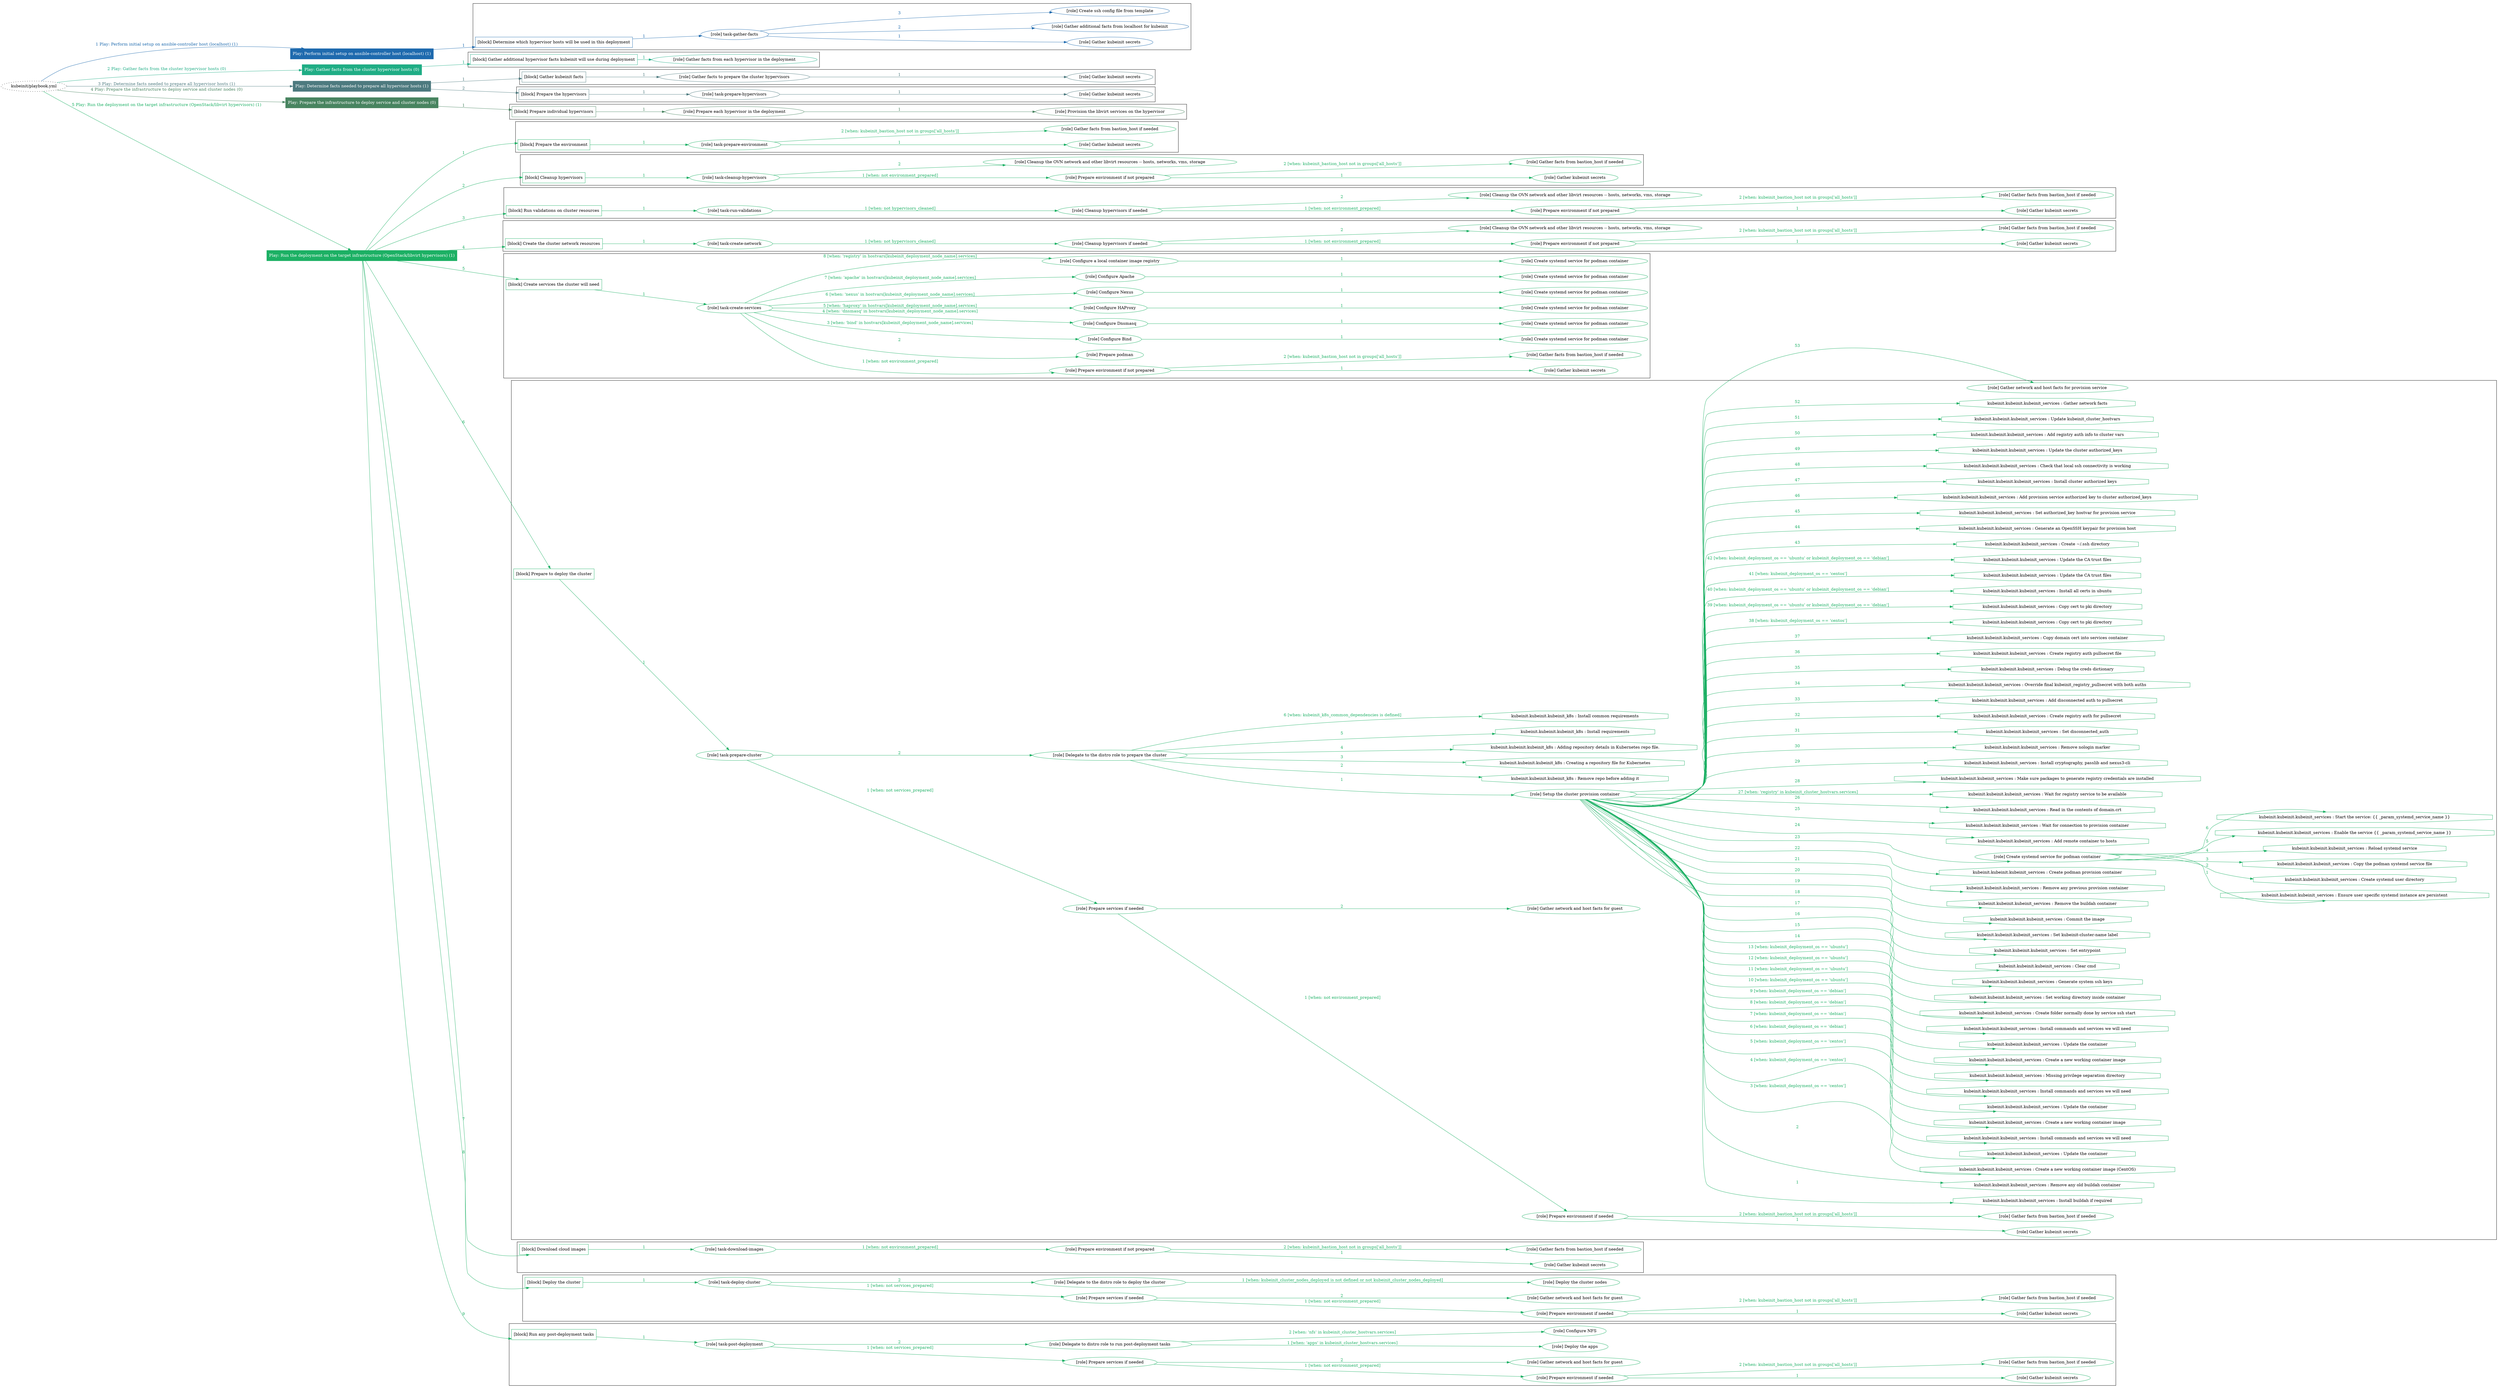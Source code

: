 digraph {
	graph [concentrate=true ordering=in rankdir=LR ratio=fill]
	edge [esep=5 sep=10]
	"kubeinit/playbook.yml" [URL="/home/runner/work/kubeinit/kubeinit/kubeinit/playbook.yml" id=playbook_d60f4697 style=dotted]
	"kubeinit/playbook.yml" -> play_4c6fc7ae [label="1 Play: Perform initial setup on ansible-controller host (localhost) (1)" color="#1e6aae" fontcolor="#1e6aae" id=edge_play_4c6fc7ae labeltooltip="1 Play: Perform initial setup on ansible-controller host (localhost) (1)" tooltip="1 Play: Perform initial setup on ansible-controller host (localhost) (1)"]
	subgraph "Play: Perform initial setup on ansible-controller host (localhost) (1)" {
		play_4c6fc7ae [label="Play: Perform initial setup on ansible-controller host (localhost) (1)" URL="/home/runner/work/kubeinit/kubeinit/kubeinit/playbook.yml" color="#1e6aae" fontcolor="#ffffff" id=play_4c6fc7ae shape=box style=filled tooltip=localhost]
		play_4c6fc7ae -> block_20395315 [label=1 color="#1e6aae" fontcolor="#1e6aae" id=edge_block_20395315 labeltooltip=1 tooltip=1]
		subgraph cluster_block_20395315 {
			block_20395315 [label="[block] Determine which hypervisor hosts will be used in this deployment" URL="/home/runner/work/kubeinit/kubeinit/kubeinit/playbook.yml" color="#1e6aae" id=block_20395315 labeltooltip="Determine which hypervisor hosts will be used in this deployment" shape=box tooltip="Determine which hypervisor hosts will be used in this deployment"]
			block_20395315 -> role_68416168 [label="1 " color="#1e6aae" fontcolor="#1e6aae" id=edge_role_68416168 labeltooltip="1 " tooltip="1 "]
			subgraph "task-gather-facts" {
				role_68416168 [label="[role] task-gather-facts" URL="/home/runner/work/kubeinit/kubeinit/kubeinit/playbook.yml" color="#1e6aae" id=role_68416168 tooltip="task-gather-facts"]
				role_68416168 -> role_070ac453 [label="1 " color="#1e6aae" fontcolor="#1e6aae" id=edge_role_070ac453 labeltooltip="1 " tooltip="1 "]
				subgraph "Gather kubeinit secrets" {
					role_070ac453 [label="[role] Gather kubeinit secrets" URL="/home/runner/.ansible/collections/ansible_collections/kubeinit/kubeinit/roles/kubeinit_prepare/tasks/build_hypervisors_group.yml" color="#1e6aae" id=role_070ac453 tooltip="Gather kubeinit secrets"]
				}
				role_68416168 -> role_034fb3bc [label="2 " color="#1e6aae" fontcolor="#1e6aae" id=edge_role_034fb3bc labeltooltip="2 " tooltip="2 "]
				subgraph "Gather additional facts from localhost for kubeinit" {
					role_034fb3bc [label="[role] Gather additional facts from localhost for kubeinit" URL="/home/runner/.ansible/collections/ansible_collections/kubeinit/kubeinit/roles/kubeinit_prepare/tasks/build_hypervisors_group.yml" color="#1e6aae" id=role_034fb3bc tooltip="Gather additional facts from localhost for kubeinit"]
				}
				role_68416168 -> role_e3f6e237 [label="3 " color="#1e6aae" fontcolor="#1e6aae" id=edge_role_e3f6e237 labeltooltip="3 " tooltip="3 "]
				subgraph "Create ssh config file from template" {
					role_e3f6e237 [label="[role] Create ssh config file from template" URL="/home/runner/.ansible/collections/ansible_collections/kubeinit/kubeinit/roles/kubeinit_prepare/tasks/build_hypervisors_group.yml" color="#1e6aae" id=role_e3f6e237 tooltip="Create ssh config file from template"]
				}
			}
		}
	}
	"kubeinit/playbook.yml" -> play_f7553fec [label="2 Play: Gather facts from the cluster hypervisor hosts (0)" color="#1fad85" fontcolor="#1fad85" id=edge_play_f7553fec labeltooltip="2 Play: Gather facts from the cluster hypervisor hosts (0)" tooltip="2 Play: Gather facts from the cluster hypervisor hosts (0)"]
	subgraph "Play: Gather facts from the cluster hypervisor hosts (0)" {
		play_f7553fec [label="Play: Gather facts from the cluster hypervisor hosts (0)" URL="/home/runner/work/kubeinit/kubeinit/kubeinit/playbook.yml" color="#1fad85" fontcolor="#ffffff" id=play_f7553fec shape=box style=filled tooltip="Play: Gather facts from the cluster hypervisor hosts (0)"]
		play_f7553fec -> block_33404363 [label=1 color="#1fad85" fontcolor="#1fad85" id=edge_block_33404363 labeltooltip=1 tooltip=1]
		subgraph cluster_block_33404363 {
			block_33404363 [label="[block] Gather additional hypervisor facts kubeinit will use during deployment" URL="/home/runner/work/kubeinit/kubeinit/kubeinit/playbook.yml" color="#1fad85" id=block_33404363 labeltooltip="Gather additional hypervisor facts kubeinit will use during deployment" shape=box tooltip="Gather additional hypervisor facts kubeinit will use during deployment"]
			block_33404363 -> role_3e275279 [label="1 " color="#1fad85" fontcolor="#1fad85" id=edge_role_3e275279 labeltooltip="1 " tooltip="1 "]
			subgraph "Gather facts from each hypervisor in the deployment" {
				role_3e275279 [label="[role] Gather facts from each hypervisor in the deployment" URL="/home/runner/work/kubeinit/kubeinit/kubeinit/playbook.yml" color="#1fad85" id=role_3e275279 tooltip="Gather facts from each hypervisor in the deployment"]
			}
		}
	}
	"kubeinit/playbook.yml" -> play_35f89d4f [label="3 Play: Determine facts needed to prepare all hypervisor hosts (1)" color="#4d7a7f" fontcolor="#4d7a7f" id=edge_play_35f89d4f labeltooltip="3 Play: Determine facts needed to prepare all hypervisor hosts (1)" tooltip="3 Play: Determine facts needed to prepare all hypervisor hosts (1)"]
	subgraph "Play: Determine facts needed to prepare all hypervisor hosts (1)" {
		play_35f89d4f [label="Play: Determine facts needed to prepare all hypervisor hosts (1)" URL="/home/runner/work/kubeinit/kubeinit/kubeinit/playbook.yml" color="#4d7a7f" fontcolor="#ffffff" id=play_35f89d4f shape=box style=filled tooltip=localhost]
		play_35f89d4f -> block_6fd153a5 [label=1 color="#4d7a7f" fontcolor="#4d7a7f" id=edge_block_6fd153a5 labeltooltip=1 tooltip=1]
		subgraph cluster_block_6fd153a5 {
			block_6fd153a5 [label="[block] Gather kubeinit facts" URL="/home/runner/work/kubeinit/kubeinit/kubeinit/playbook.yml" color="#4d7a7f" id=block_6fd153a5 labeltooltip="Gather kubeinit facts" shape=box tooltip="Gather kubeinit facts"]
			block_6fd153a5 -> role_af0517c7 [label="1 " color="#4d7a7f" fontcolor="#4d7a7f" id=edge_role_af0517c7 labeltooltip="1 " tooltip="1 "]
			subgraph "Gather facts to prepare the cluster hypervisors" {
				role_af0517c7 [label="[role] Gather facts to prepare the cluster hypervisors" URL="/home/runner/work/kubeinit/kubeinit/kubeinit/playbook.yml" color="#4d7a7f" id=role_af0517c7 tooltip="Gather facts to prepare the cluster hypervisors"]
				role_af0517c7 -> role_c95c0005 [label="1 " color="#4d7a7f" fontcolor="#4d7a7f" id=edge_role_c95c0005 labeltooltip="1 " tooltip="1 "]
				subgraph "Gather kubeinit secrets" {
					role_c95c0005 [label="[role] Gather kubeinit secrets" URL="/home/runner/.ansible/collections/ansible_collections/kubeinit/kubeinit/roles/kubeinit_prepare/tasks/gather_kubeinit_facts.yml" color="#4d7a7f" id=role_c95c0005 tooltip="Gather kubeinit secrets"]
				}
			}
		}
		play_35f89d4f -> block_3385f16c [label=2 color="#4d7a7f" fontcolor="#4d7a7f" id=edge_block_3385f16c labeltooltip=2 tooltip=2]
		subgraph cluster_block_3385f16c {
			block_3385f16c [label="[block] Prepare the hypervisors" URL="/home/runner/work/kubeinit/kubeinit/kubeinit/playbook.yml" color="#4d7a7f" id=block_3385f16c labeltooltip="Prepare the hypervisors" shape=box tooltip="Prepare the hypervisors"]
			block_3385f16c -> role_e008dde0 [label="1 " color="#4d7a7f" fontcolor="#4d7a7f" id=edge_role_e008dde0 labeltooltip="1 " tooltip="1 "]
			subgraph "task-prepare-hypervisors" {
				role_e008dde0 [label="[role] task-prepare-hypervisors" URL="/home/runner/work/kubeinit/kubeinit/kubeinit/playbook.yml" color="#4d7a7f" id=role_e008dde0 tooltip="task-prepare-hypervisors"]
				role_e008dde0 -> role_ccb24a25 [label="1 " color="#4d7a7f" fontcolor="#4d7a7f" id=edge_role_ccb24a25 labeltooltip="1 " tooltip="1 "]
				subgraph "Gather kubeinit secrets" {
					role_ccb24a25 [label="[role] Gather kubeinit secrets" URL="/home/runner/.ansible/collections/ansible_collections/kubeinit/kubeinit/roles/kubeinit_prepare/tasks/gather_kubeinit_facts.yml" color="#4d7a7f" id=role_ccb24a25 tooltip="Gather kubeinit secrets"]
				}
			}
		}
	}
	"kubeinit/playbook.yml" -> play_b5ecb57d [label="4 Play: Prepare the infrastructure to deploy service and cluster nodes (0)" color="#488460" fontcolor="#488460" id=edge_play_b5ecb57d labeltooltip="4 Play: Prepare the infrastructure to deploy service and cluster nodes (0)" tooltip="4 Play: Prepare the infrastructure to deploy service and cluster nodes (0)"]
	subgraph "Play: Prepare the infrastructure to deploy service and cluster nodes (0)" {
		play_b5ecb57d [label="Play: Prepare the infrastructure to deploy service and cluster nodes (0)" URL="/home/runner/work/kubeinit/kubeinit/kubeinit/playbook.yml" color="#488460" fontcolor="#ffffff" id=play_b5ecb57d shape=box style=filled tooltip="Play: Prepare the infrastructure to deploy service and cluster nodes (0)"]
		play_b5ecb57d -> block_3018844d [label=1 color="#488460" fontcolor="#488460" id=edge_block_3018844d labeltooltip=1 tooltip=1]
		subgraph cluster_block_3018844d {
			block_3018844d [label="[block] Prepare individual hypervisors" URL="/home/runner/work/kubeinit/kubeinit/kubeinit/playbook.yml" color="#488460" id=block_3018844d labeltooltip="Prepare individual hypervisors" shape=box tooltip="Prepare individual hypervisors"]
			block_3018844d -> role_c336aeab [label="1 " color="#488460" fontcolor="#488460" id=edge_role_c336aeab labeltooltip="1 " tooltip="1 "]
			subgraph "Prepare each hypervisor in the deployment" {
				role_c336aeab [label="[role] Prepare each hypervisor in the deployment" URL="/home/runner/work/kubeinit/kubeinit/kubeinit/playbook.yml" color="#488460" id=role_c336aeab tooltip="Prepare each hypervisor in the deployment"]
				role_c336aeab -> role_b507e299 [label="1 " color="#488460" fontcolor="#488460" id=edge_role_b507e299 labeltooltip="1 " tooltip="1 "]
				subgraph "Provision the libvirt services on the hypervisor" {
					role_b507e299 [label="[role] Provision the libvirt services on the hypervisor" URL="/home/runner/.ansible/collections/ansible_collections/kubeinit/kubeinit/roles/kubeinit_prepare/tasks/prepare_hypervisor.yml" color="#488460" id=role_b507e299 tooltip="Provision the libvirt services on the hypervisor"]
				}
			}
		}
	}
	"kubeinit/playbook.yml" -> play_191be12f [label="5 Play: Run the deployment on the target infrastructure (OpenStack/libvirt hypervisors) (1)" color="#1cb064" fontcolor="#1cb064" id=edge_play_191be12f labeltooltip="5 Play: Run the deployment on the target infrastructure (OpenStack/libvirt hypervisors) (1)" tooltip="5 Play: Run the deployment on the target infrastructure (OpenStack/libvirt hypervisors) (1)"]
	subgraph "Play: Run the deployment on the target infrastructure (OpenStack/libvirt hypervisors) (1)" {
		play_191be12f [label="Play: Run the deployment on the target infrastructure (OpenStack/libvirt hypervisors) (1)" URL="/home/runner/work/kubeinit/kubeinit/kubeinit/playbook.yml" color="#1cb064" fontcolor="#ffffff" id=play_191be12f shape=box style=filled tooltip=localhost]
		play_191be12f -> block_2858c268 [label=1 color="#1cb064" fontcolor="#1cb064" id=edge_block_2858c268 labeltooltip=1 tooltip=1]
		subgraph cluster_block_2858c268 {
			block_2858c268 [label="[block] Prepare the environment" URL="/home/runner/work/kubeinit/kubeinit/kubeinit/playbook.yml" color="#1cb064" id=block_2858c268 labeltooltip="Prepare the environment" shape=box tooltip="Prepare the environment"]
			block_2858c268 -> role_b5c62088 [label="1 " color="#1cb064" fontcolor="#1cb064" id=edge_role_b5c62088 labeltooltip="1 " tooltip="1 "]
			subgraph "task-prepare-environment" {
				role_b5c62088 [label="[role] task-prepare-environment" URL="/home/runner/work/kubeinit/kubeinit/kubeinit/playbook.yml" color="#1cb064" id=role_b5c62088 tooltip="task-prepare-environment"]
				role_b5c62088 -> role_ac27f1df [label="1 " color="#1cb064" fontcolor="#1cb064" id=edge_role_ac27f1df labeltooltip="1 " tooltip="1 "]
				subgraph "Gather kubeinit secrets" {
					role_ac27f1df [label="[role] Gather kubeinit secrets" URL="/home/runner/.ansible/collections/ansible_collections/kubeinit/kubeinit/roles/kubeinit_prepare/tasks/gather_kubeinit_facts.yml" color="#1cb064" id=role_ac27f1df tooltip="Gather kubeinit secrets"]
				}
				role_b5c62088 -> role_53deb991 [label="2 [when: kubeinit_bastion_host not in groups['all_hosts']]" color="#1cb064" fontcolor="#1cb064" id=edge_role_53deb991 labeltooltip="2 [when: kubeinit_bastion_host not in groups['all_hosts']]" tooltip="2 [when: kubeinit_bastion_host not in groups['all_hosts']]"]
				subgraph "Gather facts from bastion_host if needed" {
					role_53deb991 [label="[role] Gather facts from bastion_host if needed" URL="/home/runner/.ansible/collections/ansible_collections/kubeinit/kubeinit/roles/kubeinit_prepare/tasks/main.yml" color="#1cb064" id=role_53deb991 tooltip="Gather facts from bastion_host if needed"]
				}
			}
		}
		play_191be12f -> block_31ab2e43 [label=2 color="#1cb064" fontcolor="#1cb064" id=edge_block_31ab2e43 labeltooltip=2 tooltip=2]
		subgraph cluster_block_31ab2e43 {
			block_31ab2e43 [label="[block] Cleanup hypervisors" URL="/home/runner/work/kubeinit/kubeinit/kubeinit/playbook.yml" color="#1cb064" id=block_31ab2e43 labeltooltip="Cleanup hypervisors" shape=box tooltip="Cleanup hypervisors"]
			block_31ab2e43 -> role_bc7ccc6d [label="1 " color="#1cb064" fontcolor="#1cb064" id=edge_role_bc7ccc6d labeltooltip="1 " tooltip="1 "]
			subgraph "task-cleanup-hypervisors" {
				role_bc7ccc6d [label="[role] task-cleanup-hypervisors" URL="/home/runner/work/kubeinit/kubeinit/kubeinit/playbook.yml" color="#1cb064" id=role_bc7ccc6d tooltip="task-cleanup-hypervisors"]
				role_bc7ccc6d -> role_251b108f [label="1 [when: not environment_prepared]" color="#1cb064" fontcolor="#1cb064" id=edge_role_251b108f labeltooltip="1 [when: not environment_prepared]" tooltip="1 [when: not environment_prepared]"]
				subgraph "Prepare environment if not prepared" {
					role_251b108f [label="[role] Prepare environment if not prepared" URL="/home/runner/.ansible/collections/ansible_collections/kubeinit/kubeinit/roles/kubeinit_libvirt/tasks/cleanup_hypervisors.yml" color="#1cb064" id=role_251b108f tooltip="Prepare environment if not prepared"]
					role_251b108f -> role_7d9a6c3d [label="1 " color="#1cb064" fontcolor="#1cb064" id=edge_role_7d9a6c3d labeltooltip="1 " tooltip="1 "]
					subgraph "Gather kubeinit secrets" {
						role_7d9a6c3d [label="[role] Gather kubeinit secrets" URL="/home/runner/.ansible/collections/ansible_collections/kubeinit/kubeinit/roles/kubeinit_prepare/tasks/gather_kubeinit_facts.yml" color="#1cb064" id=role_7d9a6c3d tooltip="Gather kubeinit secrets"]
					}
					role_251b108f -> role_bbf719f9 [label="2 [when: kubeinit_bastion_host not in groups['all_hosts']]" color="#1cb064" fontcolor="#1cb064" id=edge_role_bbf719f9 labeltooltip="2 [when: kubeinit_bastion_host not in groups['all_hosts']]" tooltip="2 [when: kubeinit_bastion_host not in groups['all_hosts']]"]
					subgraph "Gather facts from bastion_host if needed" {
						role_bbf719f9 [label="[role] Gather facts from bastion_host if needed" URL="/home/runner/.ansible/collections/ansible_collections/kubeinit/kubeinit/roles/kubeinit_prepare/tasks/main.yml" color="#1cb064" id=role_bbf719f9 tooltip="Gather facts from bastion_host if needed"]
					}
				}
				role_bc7ccc6d -> role_d03fe114 [label="2 " color="#1cb064" fontcolor="#1cb064" id=edge_role_d03fe114 labeltooltip="2 " tooltip="2 "]
				subgraph "Cleanup the OVN network and other libvirt resources -- hosts, networks, vms, storage" {
					role_d03fe114 [label="[role] Cleanup the OVN network and other libvirt resources -- hosts, networks, vms, storage" URL="/home/runner/.ansible/collections/ansible_collections/kubeinit/kubeinit/roles/kubeinit_libvirt/tasks/cleanup_hypervisors.yml" color="#1cb064" id=role_d03fe114 tooltip="Cleanup the OVN network and other libvirt resources -- hosts, networks, vms, storage"]
				}
			}
		}
		play_191be12f -> block_30d325e7 [label=3 color="#1cb064" fontcolor="#1cb064" id=edge_block_30d325e7 labeltooltip=3 tooltip=3]
		subgraph cluster_block_30d325e7 {
			block_30d325e7 [label="[block] Run validations on cluster resources" URL="/home/runner/work/kubeinit/kubeinit/kubeinit/playbook.yml" color="#1cb064" id=block_30d325e7 labeltooltip="Run validations on cluster resources" shape=box tooltip="Run validations on cluster resources"]
			block_30d325e7 -> role_7373adcb [label="1 " color="#1cb064" fontcolor="#1cb064" id=edge_role_7373adcb labeltooltip="1 " tooltip="1 "]
			subgraph "task-run-validations" {
				role_7373adcb [label="[role] task-run-validations" URL="/home/runner/work/kubeinit/kubeinit/kubeinit/playbook.yml" color="#1cb064" id=role_7373adcb tooltip="task-run-validations"]
				role_7373adcb -> role_6e5f66d1 [label="1 [when: not hypervisors_cleaned]" color="#1cb064" fontcolor="#1cb064" id=edge_role_6e5f66d1 labeltooltip="1 [when: not hypervisors_cleaned]" tooltip="1 [when: not hypervisors_cleaned]"]
				subgraph "Cleanup hypervisors if needed" {
					role_6e5f66d1 [label="[role] Cleanup hypervisors if needed" URL="/home/runner/.ansible/collections/ansible_collections/kubeinit/kubeinit/roles/kubeinit_validations/tasks/main.yml" color="#1cb064" id=role_6e5f66d1 tooltip="Cleanup hypervisors if needed"]
					role_6e5f66d1 -> role_fd906e3a [label="1 [when: not environment_prepared]" color="#1cb064" fontcolor="#1cb064" id=edge_role_fd906e3a labeltooltip="1 [when: not environment_prepared]" tooltip="1 [when: not environment_prepared]"]
					subgraph "Prepare environment if not prepared" {
						role_fd906e3a [label="[role] Prepare environment if not prepared" URL="/home/runner/.ansible/collections/ansible_collections/kubeinit/kubeinit/roles/kubeinit_libvirt/tasks/cleanup_hypervisors.yml" color="#1cb064" id=role_fd906e3a tooltip="Prepare environment if not prepared"]
						role_fd906e3a -> role_4ddc51c6 [label="1 " color="#1cb064" fontcolor="#1cb064" id=edge_role_4ddc51c6 labeltooltip="1 " tooltip="1 "]
						subgraph "Gather kubeinit secrets" {
							role_4ddc51c6 [label="[role] Gather kubeinit secrets" URL="/home/runner/.ansible/collections/ansible_collections/kubeinit/kubeinit/roles/kubeinit_prepare/tasks/gather_kubeinit_facts.yml" color="#1cb064" id=role_4ddc51c6 tooltip="Gather kubeinit secrets"]
						}
						role_fd906e3a -> role_3080ae1e [label="2 [when: kubeinit_bastion_host not in groups['all_hosts']]" color="#1cb064" fontcolor="#1cb064" id=edge_role_3080ae1e labeltooltip="2 [when: kubeinit_bastion_host not in groups['all_hosts']]" tooltip="2 [when: kubeinit_bastion_host not in groups['all_hosts']]"]
						subgraph "Gather facts from bastion_host if needed" {
							role_3080ae1e [label="[role] Gather facts from bastion_host if needed" URL="/home/runner/.ansible/collections/ansible_collections/kubeinit/kubeinit/roles/kubeinit_prepare/tasks/main.yml" color="#1cb064" id=role_3080ae1e tooltip="Gather facts from bastion_host if needed"]
						}
					}
					role_6e5f66d1 -> role_cac117bf [label="2 " color="#1cb064" fontcolor="#1cb064" id=edge_role_cac117bf labeltooltip="2 " tooltip="2 "]
					subgraph "Cleanup the OVN network and other libvirt resources -- hosts, networks, vms, storage" {
						role_cac117bf [label="[role] Cleanup the OVN network and other libvirt resources -- hosts, networks, vms, storage" URL="/home/runner/.ansible/collections/ansible_collections/kubeinit/kubeinit/roles/kubeinit_libvirt/tasks/cleanup_hypervisors.yml" color="#1cb064" id=role_cac117bf tooltip="Cleanup the OVN network and other libvirt resources -- hosts, networks, vms, storage"]
					}
				}
			}
		}
		play_191be12f -> block_89e91601 [label=4 color="#1cb064" fontcolor="#1cb064" id=edge_block_89e91601 labeltooltip=4 tooltip=4]
		subgraph cluster_block_89e91601 {
			block_89e91601 [label="[block] Create the cluster network resources" URL="/home/runner/work/kubeinit/kubeinit/kubeinit/playbook.yml" color="#1cb064" id=block_89e91601 labeltooltip="Create the cluster network resources" shape=box tooltip="Create the cluster network resources"]
			block_89e91601 -> role_3101c3cc [label="1 " color="#1cb064" fontcolor="#1cb064" id=edge_role_3101c3cc labeltooltip="1 " tooltip="1 "]
			subgraph "task-create-network" {
				role_3101c3cc [label="[role] task-create-network" URL="/home/runner/work/kubeinit/kubeinit/kubeinit/playbook.yml" color="#1cb064" id=role_3101c3cc tooltip="task-create-network"]
				role_3101c3cc -> role_2e76f975 [label="1 [when: not hypervisors_cleaned]" color="#1cb064" fontcolor="#1cb064" id=edge_role_2e76f975 labeltooltip="1 [when: not hypervisors_cleaned]" tooltip="1 [when: not hypervisors_cleaned]"]
				subgraph "Cleanup hypervisors if needed" {
					role_2e76f975 [label="[role] Cleanup hypervisors if needed" URL="/home/runner/.ansible/collections/ansible_collections/kubeinit/kubeinit/roles/kubeinit_libvirt/tasks/create_network.yml" color="#1cb064" id=role_2e76f975 tooltip="Cleanup hypervisors if needed"]
					role_2e76f975 -> role_6a972997 [label="1 [when: not environment_prepared]" color="#1cb064" fontcolor="#1cb064" id=edge_role_6a972997 labeltooltip="1 [when: not environment_prepared]" tooltip="1 [when: not environment_prepared]"]
					subgraph "Prepare environment if not prepared" {
						role_6a972997 [label="[role] Prepare environment if not prepared" URL="/home/runner/.ansible/collections/ansible_collections/kubeinit/kubeinit/roles/kubeinit_libvirt/tasks/cleanup_hypervisors.yml" color="#1cb064" id=role_6a972997 tooltip="Prepare environment if not prepared"]
						role_6a972997 -> role_4f8a56c8 [label="1 " color="#1cb064" fontcolor="#1cb064" id=edge_role_4f8a56c8 labeltooltip="1 " tooltip="1 "]
						subgraph "Gather kubeinit secrets" {
							role_4f8a56c8 [label="[role] Gather kubeinit secrets" URL="/home/runner/.ansible/collections/ansible_collections/kubeinit/kubeinit/roles/kubeinit_prepare/tasks/gather_kubeinit_facts.yml" color="#1cb064" id=role_4f8a56c8 tooltip="Gather kubeinit secrets"]
						}
						role_6a972997 -> role_c9b548e2 [label="2 [when: kubeinit_bastion_host not in groups['all_hosts']]" color="#1cb064" fontcolor="#1cb064" id=edge_role_c9b548e2 labeltooltip="2 [when: kubeinit_bastion_host not in groups['all_hosts']]" tooltip="2 [when: kubeinit_bastion_host not in groups['all_hosts']]"]
						subgraph "Gather facts from bastion_host if needed" {
							role_c9b548e2 [label="[role] Gather facts from bastion_host if needed" URL="/home/runner/.ansible/collections/ansible_collections/kubeinit/kubeinit/roles/kubeinit_prepare/tasks/main.yml" color="#1cb064" id=role_c9b548e2 tooltip="Gather facts from bastion_host if needed"]
						}
					}
					role_2e76f975 -> role_9036c432 [label="2 " color="#1cb064" fontcolor="#1cb064" id=edge_role_9036c432 labeltooltip="2 " tooltip="2 "]
					subgraph "Cleanup the OVN network and other libvirt resources -- hosts, networks, vms, storage" {
						role_9036c432 [label="[role] Cleanup the OVN network and other libvirt resources -- hosts, networks, vms, storage" URL="/home/runner/.ansible/collections/ansible_collections/kubeinit/kubeinit/roles/kubeinit_libvirt/tasks/cleanup_hypervisors.yml" color="#1cb064" id=role_9036c432 tooltip="Cleanup the OVN network and other libvirt resources -- hosts, networks, vms, storage"]
					}
				}
			}
		}
		play_191be12f -> block_3bd19ccd [label=5 color="#1cb064" fontcolor="#1cb064" id=edge_block_3bd19ccd labeltooltip=5 tooltip=5]
		subgraph cluster_block_3bd19ccd {
			block_3bd19ccd [label="[block] Create services the cluster will need" URL="/home/runner/work/kubeinit/kubeinit/kubeinit/playbook.yml" color="#1cb064" id=block_3bd19ccd labeltooltip="Create services the cluster will need" shape=box tooltip="Create services the cluster will need"]
			block_3bd19ccd -> role_cfd088fb [label="1 " color="#1cb064" fontcolor="#1cb064" id=edge_role_cfd088fb labeltooltip="1 " tooltip="1 "]
			subgraph "task-create-services" {
				role_cfd088fb [label="[role] task-create-services" URL="/home/runner/work/kubeinit/kubeinit/kubeinit/playbook.yml" color="#1cb064" id=role_cfd088fb tooltip="task-create-services"]
				role_cfd088fb -> role_2641515f [label="1 [when: not environment_prepared]" color="#1cb064" fontcolor="#1cb064" id=edge_role_2641515f labeltooltip="1 [when: not environment_prepared]" tooltip="1 [when: not environment_prepared]"]
				subgraph "Prepare environment if not prepared" {
					role_2641515f [label="[role] Prepare environment if not prepared" URL="/home/runner/.ansible/collections/ansible_collections/kubeinit/kubeinit/roles/kubeinit_services/tasks/main.yml" color="#1cb064" id=role_2641515f tooltip="Prepare environment if not prepared"]
					role_2641515f -> role_e5ebd124 [label="1 " color="#1cb064" fontcolor="#1cb064" id=edge_role_e5ebd124 labeltooltip="1 " tooltip="1 "]
					subgraph "Gather kubeinit secrets" {
						role_e5ebd124 [label="[role] Gather kubeinit secrets" URL="/home/runner/.ansible/collections/ansible_collections/kubeinit/kubeinit/roles/kubeinit_prepare/tasks/gather_kubeinit_facts.yml" color="#1cb064" id=role_e5ebd124 tooltip="Gather kubeinit secrets"]
					}
					role_2641515f -> role_de891967 [label="2 [when: kubeinit_bastion_host not in groups['all_hosts']]" color="#1cb064" fontcolor="#1cb064" id=edge_role_de891967 labeltooltip="2 [when: kubeinit_bastion_host not in groups['all_hosts']]" tooltip="2 [when: kubeinit_bastion_host not in groups['all_hosts']]"]
					subgraph "Gather facts from bastion_host if needed" {
						role_de891967 [label="[role] Gather facts from bastion_host if needed" URL="/home/runner/.ansible/collections/ansible_collections/kubeinit/kubeinit/roles/kubeinit_prepare/tasks/main.yml" color="#1cb064" id=role_de891967 tooltip="Gather facts from bastion_host if needed"]
					}
				}
				role_cfd088fb -> role_8b968169 [label="2 " color="#1cb064" fontcolor="#1cb064" id=edge_role_8b968169 labeltooltip="2 " tooltip="2 "]
				subgraph "Prepare podman" {
					role_8b968169 [label="[role] Prepare podman" URL="/home/runner/.ansible/collections/ansible_collections/kubeinit/kubeinit/roles/kubeinit_services/tasks/00_create_service_pod.yml" color="#1cb064" id=role_8b968169 tooltip="Prepare podman"]
				}
				role_cfd088fb -> role_b6ac5e70 [label="3 [when: 'bind' in hostvars[kubeinit_deployment_node_name].services]" color="#1cb064" fontcolor="#1cb064" id=edge_role_b6ac5e70 labeltooltip="3 [when: 'bind' in hostvars[kubeinit_deployment_node_name].services]" tooltip="3 [when: 'bind' in hostvars[kubeinit_deployment_node_name].services]"]
				subgraph "Configure Bind" {
					role_b6ac5e70 [label="[role] Configure Bind" URL="/home/runner/.ansible/collections/ansible_collections/kubeinit/kubeinit/roles/kubeinit_services/tasks/start_services_containers.yml" color="#1cb064" id=role_b6ac5e70 tooltip="Configure Bind"]
					role_b6ac5e70 -> role_7fce6439 [label="1 " color="#1cb064" fontcolor="#1cb064" id=edge_role_7fce6439 labeltooltip="1 " tooltip="1 "]
					subgraph "Create systemd service for podman container" {
						role_7fce6439 [label="[role] Create systemd service for podman container" URL="/home/runner/.ansible/collections/ansible_collections/kubeinit/kubeinit/roles/kubeinit_bind/tasks/main.yml" color="#1cb064" id=role_7fce6439 tooltip="Create systemd service for podman container"]
					}
				}
				role_cfd088fb -> role_07ed49c0 [label="4 [when: 'dnsmasq' in hostvars[kubeinit_deployment_node_name].services]" color="#1cb064" fontcolor="#1cb064" id=edge_role_07ed49c0 labeltooltip="4 [when: 'dnsmasq' in hostvars[kubeinit_deployment_node_name].services]" tooltip="4 [when: 'dnsmasq' in hostvars[kubeinit_deployment_node_name].services]"]
				subgraph "Configure Dnsmasq" {
					role_07ed49c0 [label="[role] Configure Dnsmasq" URL="/home/runner/.ansible/collections/ansible_collections/kubeinit/kubeinit/roles/kubeinit_services/tasks/start_services_containers.yml" color="#1cb064" id=role_07ed49c0 tooltip="Configure Dnsmasq"]
					role_07ed49c0 -> role_fef7e107 [label="1 " color="#1cb064" fontcolor="#1cb064" id=edge_role_fef7e107 labeltooltip="1 " tooltip="1 "]
					subgraph "Create systemd service for podman container" {
						role_fef7e107 [label="[role] Create systemd service for podman container" URL="/home/runner/.ansible/collections/ansible_collections/kubeinit/kubeinit/roles/kubeinit_dnsmasq/tasks/main.yml" color="#1cb064" id=role_fef7e107 tooltip="Create systemd service for podman container"]
					}
				}
				role_cfd088fb -> role_4e25bb1d [label="5 [when: 'haproxy' in hostvars[kubeinit_deployment_node_name].services]" color="#1cb064" fontcolor="#1cb064" id=edge_role_4e25bb1d labeltooltip="5 [when: 'haproxy' in hostvars[kubeinit_deployment_node_name].services]" tooltip="5 [when: 'haproxy' in hostvars[kubeinit_deployment_node_name].services]"]
				subgraph "Configure HAProxy" {
					role_4e25bb1d [label="[role] Configure HAProxy" URL="/home/runner/.ansible/collections/ansible_collections/kubeinit/kubeinit/roles/kubeinit_services/tasks/start_services_containers.yml" color="#1cb064" id=role_4e25bb1d tooltip="Configure HAProxy"]
					role_4e25bb1d -> role_b30b0fea [label="1 " color="#1cb064" fontcolor="#1cb064" id=edge_role_b30b0fea labeltooltip="1 " tooltip="1 "]
					subgraph "Create systemd service for podman container" {
						role_b30b0fea [label="[role] Create systemd service for podman container" URL="/home/runner/.ansible/collections/ansible_collections/kubeinit/kubeinit/roles/kubeinit_haproxy/tasks/main.yml" color="#1cb064" id=role_b30b0fea tooltip="Create systemd service for podman container"]
					}
				}
				role_cfd088fb -> role_25d2fa79 [label="6 [when: 'nexus' in hostvars[kubeinit_deployment_node_name].services]" color="#1cb064" fontcolor="#1cb064" id=edge_role_25d2fa79 labeltooltip="6 [when: 'nexus' in hostvars[kubeinit_deployment_node_name].services]" tooltip="6 [when: 'nexus' in hostvars[kubeinit_deployment_node_name].services]"]
				subgraph "Configure Nexus" {
					role_25d2fa79 [label="[role] Configure Nexus" URL="/home/runner/.ansible/collections/ansible_collections/kubeinit/kubeinit/roles/kubeinit_services/tasks/start_services_containers.yml" color="#1cb064" id=role_25d2fa79 tooltip="Configure Nexus"]
					role_25d2fa79 -> role_5b70c696 [label="1 " color="#1cb064" fontcolor="#1cb064" id=edge_role_5b70c696 labeltooltip="1 " tooltip="1 "]
					subgraph "Create systemd service for podman container" {
						role_5b70c696 [label="[role] Create systemd service for podman container" URL="/home/runner/.ansible/collections/ansible_collections/kubeinit/kubeinit/roles/kubeinit_nexus/tasks/main.yml" color="#1cb064" id=role_5b70c696 tooltip="Create systemd service for podman container"]
					}
				}
				role_cfd088fb -> role_52894c4d [label="7 [when: 'apache' in hostvars[kubeinit_deployment_node_name].services]" color="#1cb064" fontcolor="#1cb064" id=edge_role_52894c4d labeltooltip="7 [when: 'apache' in hostvars[kubeinit_deployment_node_name].services]" tooltip="7 [when: 'apache' in hostvars[kubeinit_deployment_node_name].services]"]
				subgraph "Configure Apache" {
					role_52894c4d [label="[role] Configure Apache" URL="/home/runner/.ansible/collections/ansible_collections/kubeinit/kubeinit/roles/kubeinit_services/tasks/start_services_containers.yml" color="#1cb064" id=role_52894c4d tooltip="Configure Apache"]
					role_52894c4d -> role_ba541b7f [label="1 " color="#1cb064" fontcolor="#1cb064" id=edge_role_ba541b7f labeltooltip="1 " tooltip="1 "]
					subgraph "Create systemd service for podman container" {
						role_ba541b7f [label="[role] Create systemd service for podman container" URL="/home/runner/.ansible/collections/ansible_collections/kubeinit/kubeinit/roles/kubeinit_apache/tasks/main.yml" color="#1cb064" id=role_ba541b7f tooltip="Create systemd service for podman container"]
					}
				}
				role_cfd088fb -> role_f2586b57 [label="8 [when: 'registry' in hostvars[kubeinit_deployment_node_name].services]" color="#1cb064" fontcolor="#1cb064" id=edge_role_f2586b57 labeltooltip="8 [when: 'registry' in hostvars[kubeinit_deployment_node_name].services]" tooltip="8 [when: 'registry' in hostvars[kubeinit_deployment_node_name].services]"]
				subgraph "Configure a local container image registry" {
					role_f2586b57 [label="[role] Configure a local container image registry" URL="/home/runner/.ansible/collections/ansible_collections/kubeinit/kubeinit/roles/kubeinit_services/tasks/start_services_containers.yml" color="#1cb064" id=role_f2586b57 tooltip="Configure a local container image registry"]
					role_f2586b57 -> role_881bdce5 [label="1 " color="#1cb064" fontcolor="#1cb064" id=edge_role_881bdce5 labeltooltip="1 " tooltip="1 "]
					subgraph "Create systemd service for podman container" {
						role_881bdce5 [label="[role] Create systemd service for podman container" URL="/home/runner/.ansible/collections/ansible_collections/kubeinit/kubeinit/roles/kubeinit_registry/tasks/main.yml" color="#1cb064" id=role_881bdce5 tooltip="Create systemd service for podman container"]
					}
				}
			}
		}
		play_191be12f -> block_25e91035 [label=6 color="#1cb064" fontcolor="#1cb064" id=edge_block_25e91035 labeltooltip=6 tooltip=6]
		subgraph cluster_block_25e91035 {
			block_25e91035 [label="[block] Prepare to deploy the cluster" URL="/home/runner/work/kubeinit/kubeinit/kubeinit/playbook.yml" color="#1cb064" id=block_25e91035 labeltooltip="Prepare to deploy the cluster" shape=box tooltip="Prepare to deploy the cluster"]
			block_25e91035 -> role_d352daf2 [label="1 " color="#1cb064" fontcolor="#1cb064" id=edge_role_d352daf2 labeltooltip="1 " tooltip="1 "]
			subgraph "task-prepare-cluster" {
				role_d352daf2 [label="[role] task-prepare-cluster" URL="/home/runner/work/kubeinit/kubeinit/kubeinit/playbook.yml" color="#1cb064" id=role_d352daf2 tooltip="task-prepare-cluster"]
				role_d352daf2 -> role_367926ff [label="1 [when: not services_prepared]" color="#1cb064" fontcolor="#1cb064" id=edge_role_367926ff labeltooltip="1 [when: not services_prepared]" tooltip="1 [when: not services_prepared]"]
				subgraph "Prepare services if needed" {
					role_367926ff [label="[role] Prepare services if needed" URL="/home/runner/.ansible/collections/ansible_collections/kubeinit/kubeinit/roles/kubeinit_prepare/tasks/prepare_cluster.yml" color="#1cb064" id=role_367926ff tooltip="Prepare services if needed"]
					role_367926ff -> role_d9c28876 [label="1 [when: not environment_prepared]" color="#1cb064" fontcolor="#1cb064" id=edge_role_d9c28876 labeltooltip="1 [when: not environment_prepared]" tooltip="1 [when: not environment_prepared]"]
					subgraph "Prepare environment if needed" {
						role_d9c28876 [label="[role] Prepare environment if needed" URL="/home/runner/.ansible/collections/ansible_collections/kubeinit/kubeinit/roles/kubeinit_services/tasks/prepare_services.yml" color="#1cb064" id=role_d9c28876 tooltip="Prepare environment if needed"]
						role_d9c28876 -> role_ec74692f [label="1 " color="#1cb064" fontcolor="#1cb064" id=edge_role_ec74692f labeltooltip="1 " tooltip="1 "]
						subgraph "Gather kubeinit secrets" {
							role_ec74692f [label="[role] Gather kubeinit secrets" URL="/home/runner/.ansible/collections/ansible_collections/kubeinit/kubeinit/roles/kubeinit_prepare/tasks/gather_kubeinit_facts.yml" color="#1cb064" id=role_ec74692f tooltip="Gather kubeinit secrets"]
						}
						role_d9c28876 -> role_7211e62d [label="2 [when: kubeinit_bastion_host not in groups['all_hosts']]" color="#1cb064" fontcolor="#1cb064" id=edge_role_7211e62d labeltooltip="2 [when: kubeinit_bastion_host not in groups['all_hosts']]" tooltip="2 [when: kubeinit_bastion_host not in groups['all_hosts']]"]
						subgraph "Gather facts from bastion_host if needed" {
							role_7211e62d [label="[role] Gather facts from bastion_host if needed" URL="/home/runner/.ansible/collections/ansible_collections/kubeinit/kubeinit/roles/kubeinit_prepare/tasks/main.yml" color="#1cb064" id=role_7211e62d tooltip="Gather facts from bastion_host if needed"]
						}
					}
					role_367926ff -> role_23775c49 [label="2 " color="#1cb064" fontcolor="#1cb064" id=edge_role_23775c49 labeltooltip="2 " tooltip="2 "]
					subgraph "Gather network and host facts for guest" {
						role_23775c49 [label="[role] Gather network and host facts for guest" URL="/home/runner/.ansible/collections/ansible_collections/kubeinit/kubeinit/roles/kubeinit_services/tasks/prepare_services.yml" color="#1cb064" id=role_23775c49 tooltip="Gather network and host facts for guest"]
					}
				}
				role_d352daf2 -> role_b70274d8 [label="2 " color="#1cb064" fontcolor="#1cb064" id=edge_role_b70274d8 labeltooltip="2 " tooltip="2 "]
				subgraph "Delegate to the distro role to prepare the cluster" {
					role_b70274d8 [label="[role] Delegate to the distro role to prepare the cluster" URL="/home/runner/.ansible/collections/ansible_collections/kubeinit/kubeinit/roles/kubeinit_prepare/tasks/prepare_cluster.yml" color="#1cb064" id=role_b70274d8 tooltip="Delegate to the distro role to prepare the cluster"]
					role_b70274d8 -> role_d20205a4 [label="1 " color="#1cb064" fontcolor="#1cb064" id=edge_role_d20205a4 labeltooltip="1 " tooltip="1 "]
					subgraph "Setup the cluster provision container" {
						role_d20205a4 [label="[role] Setup the cluster provision container" URL="/home/runner/.ansible/collections/ansible_collections/kubeinit/kubeinit/roles/kubeinit_k8s/tasks/prepare_cluster.yml" color="#1cb064" id=role_d20205a4 tooltip="Setup the cluster provision container"]
						task_742df494 [label="kubeinit.kubeinit.kubeinit_services : Install buildah if required" URL="/home/runner/.ansible/collections/ansible_collections/kubeinit/kubeinit/roles/kubeinit_services/tasks/create_provision_container.yml" color="#1cb064" id=task_742df494 shape=octagon tooltip="kubeinit.kubeinit.kubeinit_services : Install buildah if required"]
						role_d20205a4 -> task_742df494 [label="1 " color="#1cb064" fontcolor="#1cb064" id=edge_task_742df494 labeltooltip="1 " tooltip="1 "]
						task_20f780cd [label="kubeinit.kubeinit.kubeinit_services : Remove any old buildah container" URL="/home/runner/.ansible/collections/ansible_collections/kubeinit/kubeinit/roles/kubeinit_services/tasks/create_provision_container.yml" color="#1cb064" id=task_20f780cd shape=octagon tooltip="kubeinit.kubeinit.kubeinit_services : Remove any old buildah container"]
						role_d20205a4 -> task_20f780cd [label="2 " color="#1cb064" fontcolor="#1cb064" id=edge_task_20f780cd labeltooltip="2 " tooltip="2 "]
						task_203adfeb [label="kubeinit.kubeinit.kubeinit_services : Create a new working container image (CentOS)" URL="/home/runner/.ansible/collections/ansible_collections/kubeinit/kubeinit/roles/kubeinit_services/tasks/create_provision_container.yml" color="#1cb064" id=task_203adfeb shape=octagon tooltip="kubeinit.kubeinit.kubeinit_services : Create a new working container image (CentOS)"]
						role_d20205a4 -> task_203adfeb [label="3 [when: kubeinit_deployment_os == 'centos']" color="#1cb064" fontcolor="#1cb064" id=edge_task_203adfeb labeltooltip="3 [when: kubeinit_deployment_os == 'centos']" tooltip="3 [when: kubeinit_deployment_os == 'centos']"]
						task_38c54a81 [label="kubeinit.kubeinit.kubeinit_services : Update the container" URL="/home/runner/.ansible/collections/ansible_collections/kubeinit/kubeinit/roles/kubeinit_services/tasks/create_provision_container.yml" color="#1cb064" id=task_38c54a81 shape=octagon tooltip="kubeinit.kubeinit.kubeinit_services : Update the container"]
						role_d20205a4 -> task_38c54a81 [label="4 [when: kubeinit_deployment_os == 'centos']" color="#1cb064" fontcolor="#1cb064" id=edge_task_38c54a81 labeltooltip="4 [when: kubeinit_deployment_os == 'centos']" tooltip="4 [when: kubeinit_deployment_os == 'centos']"]
						task_8cc1b3c0 [label="kubeinit.kubeinit.kubeinit_services : Install commands and services we will need" URL="/home/runner/.ansible/collections/ansible_collections/kubeinit/kubeinit/roles/kubeinit_services/tasks/create_provision_container.yml" color="#1cb064" id=task_8cc1b3c0 shape=octagon tooltip="kubeinit.kubeinit.kubeinit_services : Install commands and services we will need"]
						role_d20205a4 -> task_8cc1b3c0 [label="5 [when: kubeinit_deployment_os == 'centos']" color="#1cb064" fontcolor="#1cb064" id=edge_task_8cc1b3c0 labeltooltip="5 [when: kubeinit_deployment_os == 'centos']" tooltip="5 [when: kubeinit_deployment_os == 'centos']"]
						task_55128f24 [label="kubeinit.kubeinit.kubeinit_services : Create a new working container image" URL="/home/runner/.ansible/collections/ansible_collections/kubeinit/kubeinit/roles/kubeinit_services/tasks/create_provision_container.yml" color="#1cb064" id=task_55128f24 shape=octagon tooltip="kubeinit.kubeinit.kubeinit_services : Create a new working container image"]
						role_d20205a4 -> task_55128f24 [label="6 [when: kubeinit_deployment_os == 'debian']" color="#1cb064" fontcolor="#1cb064" id=edge_task_55128f24 labeltooltip="6 [when: kubeinit_deployment_os == 'debian']" tooltip="6 [when: kubeinit_deployment_os == 'debian']"]
						task_a88bdb49 [label="kubeinit.kubeinit.kubeinit_services : Update the container" URL="/home/runner/.ansible/collections/ansible_collections/kubeinit/kubeinit/roles/kubeinit_services/tasks/create_provision_container.yml" color="#1cb064" id=task_a88bdb49 shape=octagon tooltip="kubeinit.kubeinit.kubeinit_services : Update the container"]
						role_d20205a4 -> task_a88bdb49 [label="7 [when: kubeinit_deployment_os == 'debian']" color="#1cb064" fontcolor="#1cb064" id=edge_task_a88bdb49 labeltooltip="7 [when: kubeinit_deployment_os == 'debian']" tooltip="7 [when: kubeinit_deployment_os == 'debian']"]
						task_544bfc24 [label="kubeinit.kubeinit.kubeinit_services : Install commands and services we will need" URL="/home/runner/.ansible/collections/ansible_collections/kubeinit/kubeinit/roles/kubeinit_services/tasks/create_provision_container.yml" color="#1cb064" id=task_544bfc24 shape=octagon tooltip="kubeinit.kubeinit.kubeinit_services : Install commands and services we will need"]
						role_d20205a4 -> task_544bfc24 [label="8 [when: kubeinit_deployment_os == 'debian']" color="#1cb064" fontcolor="#1cb064" id=edge_task_544bfc24 labeltooltip="8 [when: kubeinit_deployment_os == 'debian']" tooltip="8 [when: kubeinit_deployment_os == 'debian']"]
						task_56440090 [label="kubeinit.kubeinit.kubeinit_services : Missing privilege separation directory" URL="/home/runner/.ansible/collections/ansible_collections/kubeinit/kubeinit/roles/kubeinit_services/tasks/create_provision_container.yml" color="#1cb064" id=task_56440090 shape=octagon tooltip="kubeinit.kubeinit.kubeinit_services : Missing privilege separation directory"]
						role_d20205a4 -> task_56440090 [label="9 [when: kubeinit_deployment_os == 'debian']" color="#1cb064" fontcolor="#1cb064" id=edge_task_56440090 labeltooltip="9 [when: kubeinit_deployment_os == 'debian']" tooltip="9 [when: kubeinit_deployment_os == 'debian']"]
						task_7b388ccf [label="kubeinit.kubeinit.kubeinit_services : Create a new working container image" URL="/home/runner/.ansible/collections/ansible_collections/kubeinit/kubeinit/roles/kubeinit_services/tasks/create_provision_container.yml" color="#1cb064" id=task_7b388ccf shape=octagon tooltip="kubeinit.kubeinit.kubeinit_services : Create a new working container image"]
						role_d20205a4 -> task_7b388ccf [label="10 [when: kubeinit_deployment_os == 'ubuntu']" color="#1cb064" fontcolor="#1cb064" id=edge_task_7b388ccf labeltooltip="10 [when: kubeinit_deployment_os == 'ubuntu']" tooltip="10 [when: kubeinit_deployment_os == 'ubuntu']"]
						task_fdf59520 [label="kubeinit.kubeinit.kubeinit_services : Update the container" URL="/home/runner/.ansible/collections/ansible_collections/kubeinit/kubeinit/roles/kubeinit_services/tasks/create_provision_container.yml" color="#1cb064" id=task_fdf59520 shape=octagon tooltip="kubeinit.kubeinit.kubeinit_services : Update the container"]
						role_d20205a4 -> task_fdf59520 [label="11 [when: kubeinit_deployment_os == 'ubuntu']" color="#1cb064" fontcolor="#1cb064" id=edge_task_fdf59520 labeltooltip="11 [when: kubeinit_deployment_os == 'ubuntu']" tooltip="11 [when: kubeinit_deployment_os == 'ubuntu']"]
						task_9bad3cfa [label="kubeinit.kubeinit.kubeinit_services : Install commands and services we will need" URL="/home/runner/.ansible/collections/ansible_collections/kubeinit/kubeinit/roles/kubeinit_services/tasks/create_provision_container.yml" color="#1cb064" id=task_9bad3cfa shape=octagon tooltip="kubeinit.kubeinit.kubeinit_services : Install commands and services we will need"]
						role_d20205a4 -> task_9bad3cfa [label="12 [when: kubeinit_deployment_os == 'ubuntu']" color="#1cb064" fontcolor="#1cb064" id=edge_task_9bad3cfa labeltooltip="12 [when: kubeinit_deployment_os == 'ubuntu']" tooltip="12 [when: kubeinit_deployment_os == 'ubuntu']"]
						task_fdf1fcea [label="kubeinit.kubeinit.kubeinit_services : Create folder normally done by service ssh start" URL="/home/runner/.ansible/collections/ansible_collections/kubeinit/kubeinit/roles/kubeinit_services/tasks/create_provision_container.yml" color="#1cb064" id=task_fdf1fcea shape=octagon tooltip="kubeinit.kubeinit.kubeinit_services : Create folder normally done by service ssh start"]
						role_d20205a4 -> task_fdf1fcea [label="13 [when: kubeinit_deployment_os == 'ubuntu']" color="#1cb064" fontcolor="#1cb064" id=edge_task_fdf1fcea labeltooltip="13 [when: kubeinit_deployment_os == 'ubuntu']" tooltip="13 [when: kubeinit_deployment_os == 'ubuntu']"]
						task_7c3d132c [label="kubeinit.kubeinit.kubeinit_services : Set working directory inside container" URL="/home/runner/.ansible/collections/ansible_collections/kubeinit/kubeinit/roles/kubeinit_services/tasks/create_provision_container.yml" color="#1cb064" id=task_7c3d132c shape=octagon tooltip="kubeinit.kubeinit.kubeinit_services : Set working directory inside container"]
						role_d20205a4 -> task_7c3d132c [label="14 " color="#1cb064" fontcolor="#1cb064" id=edge_task_7c3d132c labeltooltip="14 " tooltip="14 "]
						task_0aa95efe [label="kubeinit.kubeinit.kubeinit_services : Generate system ssh keys" URL="/home/runner/.ansible/collections/ansible_collections/kubeinit/kubeinit/roles/kubeinit_services/tasks/create_provision_container.yml" color="#1cb064" id=task_0aa95efe shape=octagon tooltip="kubeinit.kubeinit.kubeinit_services : Generate system ssh keys"]
						role_d20205a4 -> task_0aa95efe [label="15 " color="#1cb064" fontcolor="#1cb064" id=edge_task_0aa95efe labeltooltip="15 " tooltip="15 "]
						task_b4f1a398 [label="kubeinit.kubeinit.kubeinit_services : Clear cmd" URL="/home/runner/.ansible/collections/ansible_collections/kubeinit/kubeinit/roles/kubeinit_services/tasks/create_provision_container.yml" color="#1cb064" id=task_b4f1a398 shape=octagon tooltip="kubeinit.kubeinit.kubeinit_services : Clear cmd"]
						role_d20205a4 -> task_b4f1a398 [label="16 " color="#1cb064" fontcolor="#1cb064" id=edge_task_b4f1a398 labeltooltip="16 " tooltip="16 "]
						task_8a1cb109 [label="kubeinit.kubeinit.kubeinit_services : Set entrypoint" URL="/home/runner/.ansible/collections/ansible_collections/kubeinit/kubeinit/roles/kubeinit_services/tasks/create_provision_container.yml" color="#1cb064" id=task_8a1cb109 shape=octagon tooltip="kubeinit.kubeinit.kubeinit_services : Set entrypoint"]
						role_d20205a4 -> task_8a1cb109 [label="17 " color="#1cb064" fontcolor="#1cb064" id=edge_task_8a1cb109 labeltooltip="17 " tooltip="17 "]
						task_832754c1 [label="kubeinit.kubeinit.kubeinit_services : Set kubeinit-cluster-name label" URL="/home/runner/.ansible/collections/ansible_collections/kubeinit/kubeinit/roles/kubeinit_services/tasks/create_provision_container.yml" color="#1cb064" id=task_832754c1 shape=octagon tooltip="kubeinit.kubeinit.kubeinit_services : Set kubeinit-cluster-name label"]
						role_d20205a4 -> task_832754c1 [label="18 " color="#1cb064" fontcolor="#1cb064" id=edge_task_832754c1 labeltooltip="18 " tooltip="18 "]
						task_26a7c0b3 [label="kubeinit.kubeinit.kubeinit_services : Commit the image" URL="/home/runner/.ansible/collections/ansible_collections/kubeinit/kubeinit/roles/kubeinit_services/tasks/create_provision_container.yml" color="#1cb064" id=task_26a7c0b3 shape=octagon tooltip="kubeinit.kubeinit.kubeinit_services : Commit the image"]
						role_d20205a4 -> task_26a7c0b3 [label="19 " color="#1cb064" fontcolor="#1cb064" id=edge_task_26a7c0b3 labeltooltip="19 " tooltip="19 "]
						task_4a2acbce [label="kubeinit.kubeinit.kubeinit_services : Remove the buildah container" URL="/home/runner/.ansible/collections/ansible_collections/kubeinit/kubeinit/roles/kubeinit_services/tasks/create_provision_container.yml" color="#1cb064" id=task_4a2acbce shape=octagon tooltip="kubeinit.kubeinit.kubeinit_services : Remove the buildah container"]
						role_d20205a4 -> task_4a2acbce [label="20 " color="#1cb064" fontcolor="#1cb064" id=edge_task_4a2acbce labeltooltip="20 " tooltip="20 "]
						task_0f67afb4 [label="kubeinit.kubeinit.kubeinit_services : Remove any previous provision container" URL="/home/runner/.ansible/collections/ansible_collections/kubeinit/kubeinit/roles/kubeinit_services/tasks/create_provision_container.yml" color="#1cb064" id=task_0f67afb4 shape=octagon tooltip="kubeinit.kubeinit.kubeinit_services : Remove any previous provision container"]
						role_d20205a4 -> task_0f67afb4 [label="21 " color="#1cb064" fontcolor="#1cb064" id=edge_task_0f67afb4 labeltooltip="21 " tooltip="21 "]
						task_cff872fe [label="kubeinit.kubeinit.kubeinit_services : Create podman provision container" URL="/home/runner/.ansible/collections/ansible_collections/kubeinit/kubeinit/roles/kubeinit_services/tasks/create_provision_container.yml" color="#1cb064" id=task_cff872fe shape=octagon tooltip="kubeinit.kubeinit.kubeinit_services : Create podman provision container"]
						role_d20205a4 -> task_cff872fe [label="22 " color="#1cb064" fontcolor="#1cb064" id=edge_task_cff872fe labeltooltip="22 " tooltip="22 "]
						role_d20205a4 -> role_8399ab4d [label="23 " color="#1cb064" fontcolor="#1cb064" id=edge_role_8399ab4d labeltooltip="23 " tooltip="23 "]
						subgraph "Create systemd service for podman container" {
							role_8399ab4d [label="[role] Create systemd service for podman container" URL="/home/runner/.ansible/collections/ansible_collections/kubeinit/kubeinit/roles/kubeinit_services/tasks/create_provision_container.yml" color="#1cb064" id=role_8399ab4d tooltip="Create systemd service for podman container"]
							task_989f0824 [label="kubeinit.kubeinit.kubeinit_services : Ensure user specific systemd instance are persistent" URL="/home/runner/.ansible/collections/ansible_collections/kubeinit/kubeinit/roles/kubeinit_services/tasks/create_managed_service.yml" color="#1cb064" id=task_989f0824 shape=octagon tooltip="kubeinit.kubeinit.kubeinit_services : Ensure user specific systemd instance are persistent"]
							role_8399ab4d -> task_989f0824 [label="1 " color="#1cb064" fontcolor="#1cb064" id=edge_task_989f0824 labeltooltip="1 " tooltip="1 "]
							task_f7147d97 [label="kubeinit.kubeinit.kubeinit_services : Create systemd user directory" URL="/home/runner/.ansible/collections/ansible_collections/kubeinit/kubeinit/roles/kubeinit_services/tasks/create_managed_service.yml" color="#1cb064" id=task_f7147d97 shape=octagon tooltip="kubeinit.kubeinit.kubeinit_services : Create systemd user directory"]
							role_8399ab4d -> task_f7147d97 [label="2 " color="#1cb064" fontcolor="#1cb064" id=edge_task_f7147d97 labeltooltip="2 " tooltip="2 "]
							task_779686a5 [label="kubeinit.kubeinit.kubeinit_services : Copy the podman systemd service file" URL="/home/runner/.ansible/collections/ansible_collections/kubeinit/kubeinit/roles/kubeinit_services/tasks/create_managed_service.yml" color="#1cb064" id=task_779686a5 shape=octagon tooltip="kubeinit.kubeinit.kubeinit_services : Copy the podman systemd service file"]
							role_8399ab4d -> task_779686a5 [label="3 " color="#1cb064" fontcolor="#1cb064" id=edge_task_779686a5 labeltooltip="3 " tooltip="3 "]
							task_9d45a7a7 [label="kubeinit.kubeinit.kubeinit_services : Reload systemd service" URL="/home/runner/.ansible/collections/ansible_collections/kubeinit/kubeinit/roles/kubeinit_services/tasks/create_managed_service.yml" color="#1cb064" id=task_9d45a7a7 shape=octagon tooltip="kubeinit.kubeinit.kubeinit_services : Reload systemd service"]
							role_8399ab4d -> task_9d45a7a7 [label="4 " color="#1cb064" fontcolor="#1cb064" id=edge_task_9d45a7a7 labeltooltip="4 " tooltip="4 "]
							task_13c05f2f [label="kubeinit.kubeinit.kubeinit_services : Enable the service {{ _param_systemd_service_name }}" URL="/home/runner/.ansible/collections/ansible_collections/kubeinit/kubeinit/roles/kubeinit_services/tasks/create_managed_service.yml" color="#1cb064" id=task_13c05f2f shape=octagon tooltip="kubeinit.kubeinit.kubeinit_services : Enable the service {{ _param_systemd_service_name }}"]
							role_8399ab4d -> task_13c05f2f [label="5 " color="#1cb064" fontcolor="#1cb064" id=edge_task_13c05f2f labeltooltip="5 " tooltip="5 "]
							task_070e30f7 [label="kubeinit.kubeinit.kubeinit_services : Start the service: {{ _param_systemd_service_name }}" URL="/home/runner/.ansible/collections/ansible_collections/kubeinit/kubeinit/roles/kubeinit_services/tasks/create_managed_service.yml" color="#1cb064" id=task_070e30f7 shape=octagon tooltip="kubeinit.kubeinit.kubeinit_services : Start the service: {{ _param_systemd_service_name }}"]
							role_8399ab4d -> task_070e30f7 [label="6 " color="#1cb064" fontcolor="#1cb064" id=edge_task_070e30f7 labeltooltip="6 " tooltip="6 "]
						}
						task_30b9977c [label="kubeinit.kubeinit.kubeinit_services : Add remote container to hosts" URL="/home/runner/.ansible/collections/ansible_collections/kubeinit/kubeinit/roles/kubeinit_services/tasks/create_provision_container.yml" color="#1cb064" id=task_30b9977c shape=octagon tooltip="kubeinit.kubeinit.kubeinit_services : Add remote container to hosts"]
						role_d20205a4 -> task_30b9977c [label="24 " color="#1cb064" fontcolor="#1cb064" id=edge_task_30b9977c labeltooltip="24 " tooltip="24 "]
						task_68756c86 [label="kubeinit.kubeinit.kubeinit_services : Wait for connection to provision container" URL="/home/runner/.ansible/collections/ansible_collections/kubeinit/kubeinit/roles/kubeinit_services/tasks/create_provision_container.yml" color="#1cb064" id=task_68756c86 shape=octagon tooltip="kubeinit.kubeinit.kubeinit_services : Wait for connection to provision container"]
						role_d20205a4 -> task_68756c86 [label="25 " color="#1cb064" fontcolor="#1cb064" id=edge_task_68756c86 labeltooltip="25 " tooltip="25 "]
						task_4a6a73f0 [label="kubeinit.kubeinit.kubeinit_services : Read in the contents of domain.crt" URL="/home/runner/.ansible/collections/ansible_collections/kubeinit/kubeinit/roles/kubeinit_services/tasks/create_provision_container.yml" color="#1cb064" id=task_4a6a73f0 shape=octagon tooltip="kubeinit.kubeinit.kubeinit_services : Read in the contents of domain.crt"]
						role_d20205a4 -> task_4a6a73f0 [label="26 " color="#1cb064" fontcolor="#1cb064" id=edge_task_4a6a73f0 labeltooltip="26 " tooltip="26 "]
						task_cf8cbef7 [label="kubeinit.kubeinit.kubeinit_services : Wait for registry service to be available" URL="/home/runner/.ansible/collections/ansible_collections/kubeinit/kubeinit/roles/kubeinit_services/tasks/create_provision_container.yml" color="#1cb064" id=task_cf8cbef7 shape=octagon tooltip="kubeinit.kubeinit.kubeinit_services : Wait for registry service to be available"]
						role_d20205a4 -> task_cf8cbef7 [label="27 [when: 'registry' in kubeinit_cluster_hostvars.services]" color="#1cb064" fontcolor="#1cb064" id=edge_task_cf8cbef7 labeltooltip="27 [when: 'registry' in kubeinit_cluster_hostvars.services]" tooltip="27 [when: 'registry' in kubeinit_cluster_hostvars.services]"]
						task_da1d68df [label="kubeinit.kubeinit.kubeinit_services : Make sure packages to generate registry credentials are installed" URL="/home/runner/.ansible/collections/ansible_collections/kubeinit/kubeinit/roles/kubeinit_services/tasks/create_provision_container.yml" color="#1cb064" id=task_da1d68df shape=octagon tooltip="kubeinit.kubeinit.kubeinit_services : Make sure packages to generate registry credentials are installed"]
						role_d20205a4 -> task_da1d68df [label="28 " color="#1cb064" fontcolor="#1cb064" id=edge_task_da1d68df labeltooltip="28 " tooltip="28 "]
						task_d180c45f [label="kubeinit.kubeinit.kubeinit_services : Install cryptography, passlib and nexus3-cli" URL="/home/runner/.ansible/collections/ansible_collections/kubeinit/kubeinit/roles/kubeinit_services/tasks/create_provision_container.yml" color="#1cb064" id=task_d180c45f shape=octagon tooltip="kubeinit.kubeinit.kubeinit_services : Install cryptography, passlib and nexus3-cli"]
						role_d20205a4 -> task_d180c45f [label="29 " color="#1cb064" fontcolor="#1cb064" id=edge_task_d180c45f labeltooltip="29 " tooltip="29 "]
						task_a5aa3eed [label="kubeinit.kubeinit.kubeinit_services : Remove nologin marker" URL="/home/runner/.ansible/collections/ansible_collections/kubeinit/kubeinit/roles/kubeinit_services/tasks/create_provision_container.yml" color="#1cb064" id=task_a5aa3eed shape=octagon tooltip="kubeinit.kubeinit.kubeinit_services : Remove nologin marker"]
						role_d20205a4 -> task_a5aa3eed [label="30 " color="#1cb064" fontcolor="#1cb064" id=edge_task_a5aa3eed labeltooltip="30 " tooltip="30 "]
						task_3d85128b [label="kubeinit.kubeinit.kubeinit_services : Set disconnected_auth" URL="/home/runner/.ansible/collections/ansible_collections/kubeinit/kubeinit/roles/kubeinit_services/tasks/create_provision_container.yml" color="#1cb064" id=task_3d85128b shape=octagon tooltip="kubeinit.kubeinit.kubeinit_services : Set disconnected_auth"]
						role_d20205a4 -> task_3d85128b [label="31 " color="#1cb064" fontcolor="#1cb064" id=edge_task_3d85128b labeltooltip="31 " tooltip="31 "]
						task_1420f037 [label="kubeinit.kubeinit.kubeinit_services : Create registry auth for pullsecret" URL="/home/runner/.ansible/collections/ansible_collections/kubeinit/kubeinit/roles/kubeinit_services/tasks/create_provision_container.yml" color="#1cb064" id=task_1420f037 shape=octagon tooltip="kubeinit.kubeinit.kubeinit_services : Create registry auth for pullsecret"]
						role_d20205a4 -> task_1420f037 [label="32 " color="#1cb064" fontcolor="#1cb064" id=edge_task_1420f037 labeltooltip="32 " tooltip="32 "]
						task_fd4d5a3a [label="kubeinit.kubeinit.kubeinit_services : Add disconnected auth to pullsecret" URL="/home/runner/.ansible/collections/ansible_collections/kubeinit/kubeinit/roles/kubeinit_services/tasks/create_provision_container.yml" color="#1cb064" id=task_fd4d5a3a shape=octagon tooltip="kubeinit.kubeinit.kubeinit_services : Add disconnected auth to pullsecret"]
						role_d20205a4 -> task_fd4d5a3a [label="33 " color="#1cb064" fontcolor="#1cb064" id=edge_task_fd4d5a3a labeltooltip="33 " tooltip="33 "]
						task_d17091f3 [label="kubeinit.kubeinit.kubeinit_services : Override final kubeinit_registry_pullsecret with both auths" URL="/home/runner/.ansible/collections/ansible_collections/kubeinit/kubeinit/roles/kubeinit_services/tasks/create_provision_container.yml" color="#1cb064" id=task_d17091f3 shape=octagon tooltip="kubeinit.kubeinit.kubeinit_services : Override final kubeinit_registry_pullsecret with both auths"]
						role_d20205a4 -> task_d17091f3 [label="34 " color="#1cb064" fontcolor="#1cb064" id=edge_task_d17091f3 labeltooltip="34 " tooltip="34 "]
						task_d9279057 [label="kubeinit.kubeinit.kubeinit_services : Debug the creds dictionary" URL="/home/runner/.ansible/collections/ansible_collections/kubeinit/kubeinit/roles/kubeinit_services/tasks/create_provision_container.yml" color="#1cb064" id=task_d9279057 shape=octagon tooltip="kubeinit.kubeinit.kubeinit_services : Debug the creds dictionary"]
						role_d20205a4 -> task_d9279057 [label="35 " color="#1cb064" fontcolor="#1cb064" id=edge_task_d9279057 labeltooltip="35 " tooltip="35 "]
						task_6353fd28 [label="kubeinit.kubeinit.kubeinit_services : Create registry auth pullsecret file" URL="/home/runner/.ansible/collections/ansible_collections/kubeinit/kubeinit/roles/kubeinit_services/tasks/create_provision_container.yml" color="#1cb064" id=task_6353fd28 shape=octagon tooltip="kubeinit.kubeinit.kubeinit_services : Create registry auth pullsecret file"]
						role_d20205a4 -> task_6353fd28 [label="36 " color="#1cb064" fontcolor="#1cb064" id=edge_task_6353fd28 labeltooltip="36 " tooltip="36 "]
						task_eb757666 [label="kubeinit.kubeinit.kubeinit_services : Copy domain cert into services container" URL="/home/runner/.ansible/collections/ansible_collections/kubeinit/kubeinit/roles/kubeinit_services/tasks/create_provision_container.yml" color="#1cb064" id=task_eb757666 shape=octagon tooltip="kubeinit.kubeinit.kubeinit_services : Copy domain cert into services container"]
						role_d20205a4 -> task_eb757666 [label="37 " color="#1cb064" fontcolor="#1cb064" id=edge_task_eb757666 labeltooltip="37 " tooltip="37 "]
						task_c5be362d [label="kubeinit.kubeinit.kubeinit_services : Copy cert to pki directory" URL="/home/runner/.ansible/collections/ansible_collections/kubeinit/kubeinit/roles/kubeinit_services/tasks/create_provision_container.yml" color="#1cb064" id=task_c5be362d shape=octagon tooltip="kubeinit.kubeinit.kubeinit_services : Copy cert to pki directory"]
						role_d20205a4 -> task_c5be362d [label="38 [when: kubeinit_deployment_os == 'centos']" color="#1cb064" fontcolor="#1cb064" id=edge_task_c5be362d labeltooltip="38 [when: kubeinit_deployment_os == 'centos']" tooltip="38 [when: kubeinit_deployment_os == 'centos']"]
						task_87dcc520 [label="kubeinit.kubeinit.kubeinit_services : Copy cert to pki directory" URL="/home/runner/.ansible/collections/ansible_collections/kubeinit/kubeinit/roles/kubeinit_services/tasks/create_provision_container.yml" color="#1cb064" id=task_87dcc520 shape=octagon tooltip="kubeinit.kubeinit.kubeinit_services : Copy cert to pki directory"]
						role_d20205a4 -> task_87dcc520 [label="39 [when: kubeinit_deployment_os == 'ubuntu' or kubeinit_deployment_os == 'debian']" color="#1cb064" fontcolor="#1cb064" id=edge_task_87dcc520 labeltooltip="39 [when: kubeinit_deployment_os == 'ubuntu' or kubeinit_deployment_os == 'debian']" tooltip="39 [when: kubeinit_deployment_os == 'ubuntu' or kubeinit_deployment_os == 'debian']"]
						task_81315c99 [label="kubeinit.kubeinit.kubeinit_services : Install all certs in ubuntu" URL="/home/runner/.ansible/collections/ansible_collections/kubeinit/kubeinit/roles/kubeinit_services/tasks/create_provision_container.yml" color="#1cb064" id=task_81315c99 shape=octagon tooltip="kubeinit.kubeinit.kubeinit_services : Install all certs in ubuntu"]
						role_d20205a4 -> task_81315c99 [label="40 [when: kubeinit_deployment_os == 'ubuntu' or kubeinit_deployment_os == 'debian']" color="#1cb064" fontcolor="#1cb064" id=edge_task_81315c99 labeltooltip="40 [when: kubeinit_deployment_os == 'ubuntu' or kubeinit_deployment_os == 'debian']" tooltip="40 [when: kubeinit_deployment_os == 'ubuntu' or kubeinit_deployment_os == 'debian']"]
						task_feb62200 [label="kubeinit.kubeinit.kubeinit_services : Update the CA trust files" URL="/home/runner/.ansible/collections/ansible_collections/kubeinit/kubeinit/roles/kubeinit_services/tasks/create_provision_container.yml" color="#1cb064" id=task_feb62200 shape=octagon tooltip="kubeinit.kubeinit.kubeinit_services : Update the CA trust files"]
						role_d20205a4 -> task_feb62200 [label="41 [when: kubeinit_deployment_os == 'centos']" color="#1cb064" fontcolor="#1cb064" id=edge_task_feb62200 labeltooltip="41 [when: kubeinit_deployment_os == 'centos']" tooltip="41 [when: kubeinit_deployment_os == 'centos']"]
						task_6a271c93 [label="kubeinit.kubeinit.kubeinit_services : Update the CA trust files" URL="/home/runner/.ansible/collections/ansible_collections/kubeinit/kubeinit/roles/kubeinit_services/tasks/create_provision_container.yml" color="#1cb064" id=task_6a271c93 shape=octagon tooltip="kubeinit.kubeinit.kubeinit_services : Update the CA trust files"]
						role_d20205a4 -> task_6a271c93 [label="42 [when: kubeinit_deployment_os == 'ubuntu' or kubeinit_deployment_os == 'debian']" color="#1cb064" fontcolor="#1cb064" id=edge_task_6a271c93 labeltooltip="42 [when: kubeinit_deployment_os == 'ubuntu' or kubeinit_deployment_os == 'debian']" tooltip="42 [when: kubeinit_deployment_os == 'ubuntu' or kubeinit_deployment_os == 'debian']"]
						task_040b7685 [label="kubeinit.kubeinit.kubeinit_services : Create ~/.ssh directory" URL="/home/runner/.ansible/collections/ansible_collections/kubeinit/kubeinit/roles/kubeinit_services/tasks/create_provision_container.yml" color="#1cb064" id=task_040b7685 shape=octagon tooltip="kubeinit.kubeinit.kubeinit_services : Create ~/.ssh directory"]
						role_d20205a4 -> task_040b7685 [label="43 " color="#1cb064" fontcolor="#1cb064" id=edge_task_040b7685 labeltooltip="43 " tooltip="43 "]
						task_4b4a947e [label="kubeinit.kubeinit.kubeinit_services : Generate an OpenSSH keypair for provision host" URL="/home/runner/.ansible/collections/ansible_collections/kubeinit/kubeinit/roles/kubeinit_services/tasks/create_provision_container.yml" color="#1cb064" id=task_4b4a947e shape=octagon tooltip="kubeinit.kubeinit.kubeinit_services : Generate an OpenSSH keypair for provision host"]
						role_d20205a4 -> task_4b4a947e [label="44 " color="#1cb064" fontcolor="#1cb064" id=edge_task_4b4a947e labeltooltip="44 " tooltip="44 "]
						task_b785001a [label="kubeinit.kubeinit.kubeinit_services : Set authorized_key hostvar for provision service" URL="/home/runner/.ansible/collections/ansible_collections/kubeinit/kubeinit/roles/kubeinit_services/tasks/create_provision_container.yml" color="#1cb064" id=task_b785001a shape=octagon tooltip="kubeinit.kubeinit.kubeinit_services : Set authorized_key hostvar for provision service"]
						role_d20205a4 -> task_b785001a [label="45 " color="#1cb064" fontcolor="#1cb064" id=edge_task_b785001a labeltooltip="45 " tooltip="45 "]
						task_b3f8417e [label="kubeinit.kubeinit.kubeinit_services : Add provision service authorized key to cluster authorized_keys" URL="/home/runner/.ansible/collections/ansible_collections/kubeinit/kubeinit/roles/kubeinit_services/tasks/create_provision_container.yml" color="#1cb064" id=task_b3f8417e shape=octagon tooltip="kubeinit.kubeinit.kubeinit_services : Add provision service authorized key to cluster authorized_keys"]
						role_d20205a4 -> task_b3f8417e [label="46 " color="#1cb064" fontcolor="#1cb064" id=edge_task_b3f8417e labeltooltip="46 " tooltip="46 "]
						task_8091c3aa [label="kubeinit.kubeinit.kubeinit_services : Install cluster authorized keys" URL="/home/runner/.ansible/collections/ansible_collections/kubeinit/kubeinit/roles/kubeinit_services/tasks/create_provision_container.yml" color="#1cb064" id=task_8091c3aa shape=octagon tooltip="kubeinit.kubeinit.kubeinit_services : Install cluster authorized keys"]
						role_d20205a4 -> task_8091c3aa [label="47 " color="#1cb064" fontcolor="#1cb064" id=edge_task_8091c3aa labeltooltip="47 " tooltip="47 "]
						task_f97640a8 [label="kubeinit.kubeinit.kubeinit_services : Check that local ssh connectivity is working" URL="/home/runner/.ansible/collections/ansible_collections/kubeinit/kubeinit/roles/kubeinit_services/tasks/create_provision_container.yml" color="#1cb064" id=task_f97640a8 shape=octagon tooltip="kubeinit.kubeinit.kubeinit_services : Check that local ssh connectivity is working"]
						role_d20205a4 -> task_f97640a8 [label="48 " color="#1cb064" fontcolor="#1cb064" id=edge_task_f97640a8 labeltooltip="48 " tooltip="48 "]
						task_cbb5db53 [label="kubeinit.kubeinit.kubeinit_services : Update the cluster authorized_keys" URL="/home/runner/.ansible/collections/ansible_collections/kubeinit/kubeinit/roles/kubeinit_services/tasks/create_provision_container.yml" color="#1cb064" id=task_cbb5db53 shape=octagon tooltip="kubeinit.kubeinit.kubeinit_services : Update the cluster authorized_keys"]
						role_d20205a4 -> task_cbb5db53 [label="49 " color="#1cb064" fontcolor="#1cb064" id=edge_task_cbb5db53 labeltooltip="49 " tooltip="49 "]
						task_f405af4b [label="kubeinit.kubeinit.kubeinit_services : Add registry auth info to cluster vars" URL="/home/runner/.ansible/collections/ansible_collections/kubeinit/kubeinit/roles/kubeinit_services/tasks/create_provision_container.yml" color="#1cb064" id=task_f405af4b shape=octagon tooltip="kubeinit.kubeinit.kubeinit_services : Add registry auth info to cluster vars"]
						role_d20205a4 -> task_f405af4b [label="50 " color="#1cb064" fontcolor="#1cb064" id=edge_task_f405af4b labeltooltip="50 " tooltip="50 "]
						task_b220922f [label="kubeinit.kubeinit.kubeinit_services : Update kubeinit_cluster_hostvars" URL="/home/runner/.ansible/collections/ansible_collections/kubeinit/kubeinit/roles/kubeinit_services/tasks/create_provision_container.yml" color="#1cb064" id=task_b220922f shape=octagon tooltip="kubeinit.kubeinit.kubeinit_services : Update kubeinit_cluster_hostvars"]
						role_d20205a4 -> task_b220922f [label="51 " color="#1cb064" fontcolor="#1cb064" id=edge_task_b220922f labeltooltip="51 " tooltip="51 "]
						task_79e401cd [label="kubeinit.kubeinit.kubeinit_services : Gather network facts" URL="/home/runner/.ansible/collections/ansible_collections/kubeinit/kubeinit/roles/kubeinit_services/tasks/create_provision_container.yml" color="#1cb064" id=task_79e401cd shape=octagon tooltip="kubeinit.kubeinit.kubeinit_services : Gather network facts"]
						role_d20205a4 -> task_79e401cd [label="52 " color="#1cb064" fontcolor="#1cb064" id=edge_task_79e401cd labeltooltip="52 " tooltip="52 "]
						role_d20205a4 -> role_d510a3f6 [label="53 " color="#1cb064" fontcolor="#1cb064" id=edge_role_d510a3f6 labeltooltip="53 " tooltip="53 "]
						subgraph "Gather network and host facts for provision service" {
							role_d510a3f6 [label="[role] Gather network and host facts for provision service" URL="/home/runner/.ansible/collections/ansible_collections/kubeinit/kubeinit/roles/kubeinit_services/tasks/create_provision_container.yml" color="#1cb064" id=role_d510a3f6 tooltip="Gather network and host facts for provision service"]
						}
					}
					task_15b2f6b7 [label="kubeinit.kubeinit.kubeinit_k8s : Remove repo before adding it" URL="/home/runner/.ansible/collections/ansible_collections/kubeinit/kubeinit/roles/kubeinit_k8s/tasks/prepare_cluster.yml" color="#1cb064" id=task_15b2f6b7 shape=octagon tooltip="kubeinit.kubeinit.kubeinit_k8s : Remove repo before adding it"]
					role_b70274d8 -> task_15b2f6b7 [label="2 " color="#1cb064" fontcolor="#1cb064" id=edge_task_15b2f6b7 labeltooltip="2 " tooltip="2 "]
					task_e2a416d1 [label="kubeinit.kubeinit.kubeinit_k8s : Creating a repository file for Kubernetes" URL="/home/runner/.ansible/collections/ansible_collections/kubeinit/kubeinit/roles/kubeinit_k8s/tasks/prepare_cluster.yml" color="#1cb064" id=task_e2a416d1 shape=octagon tooltip="kubeinit.kubeinit.kubeinit_k8s : Creating a repository file for Kubernetes"]
					role_b70274d8 -> task_e2a416d1 [label="3 " color="#1cb064" fontcolor="#1cb064" id=edge_task_e2a416d1 labeltooltip="3 " tooltip="3 "]
					task_35d9769f [label="kubeinit.kubeinit.kubeinit_k8s : Adding repository details in Kubernetes repo file." URL="/home/runner/.ansible/collections/ansible_collections/kubeinit/kubeinit/roles/kubeinit_k8s/tasks/prepare_cluster.yml" color="#1cb064" id=task_35d9769f shape=octagon tooltip="kubeinit.kubeinit.kubeinit_k8s : Adding repository details in Kubernetes repo file."]
					role_b70274d8 -> task_35d9769f [label="4 " color="#1cb064" fontcolor="#1cb064" id=edge_task_35d9769f labeltooltip="4 " tooltip="4 "]
					task_74ab7627 [label="kubeinit.kubeinit.kubeinit_k8s : Install requirements" URL="/home/runner/.ansible/collections/ansible_collections/kubeinit/kubeinit/roles/kubeinit_k8s/tasks/prepare_cluster.yml" color="#1cb064" id=task_74ab7627 shape=octagon tooltip="kubeinit.kubeinit.kubeinit_k8s : Install requirements"]
					role_b70274d8 -> task_74ab7627 [label="5 " color="#1cb064" fontcolor="#1cb064" id=edge_task_74ab7627 labeltooltip="5 " tooltip="5 "]
					task_627f2bf2 [label="kubeinit.kubeinit.kubeinit_k8s : Install common requirements" URL="/home/runner/.ansible/collections/ansible_collections/kubeinit/kubeinit/roles/kubeinit_k8s/tasks/prepare_cluster.yml" color="#1cb064" id=task_627f2bf2 shape=octagon tooltip="kubeinit.kubeinit.kubeinit_k8s : Install common requirements"]
					role_b70274d8 -> task_627f2bf2 [label="6 [when: kubeinit_k8s_common_dependencies is defined]" color="#1cb064" fontcolor="#1cb064" id=edge_task_627f2bf2 labeltooltip="6 [when: kubeinit_k8s_common_dependencies is defined]" tooltip="6 [when: kubeinit_k8s_common_dependencies is defined]"]
				}
			}
		}
		play_191be12f -> block_c87d9082 [label=7 color="#1cb064" fontcolor="#1cb064" id=edge_block_c87d9082 labeltooltip=7 tooltip=7]
		subgraph cluster_block_c87d9082 {
			block_c87d9082 [label="[block] Download cloud images" URL="/home/runner/work/kubeinit/kubeinit/kubeinit/playbook.yml" color="#1cb064" id=block_c87d9082 labeltooltip="Download cloud images" shape=box tooltip="Download cloud images"]
			block_c87d9082 -> role_a34f2c8b [label="1 " color="#1cb064" fontcolor="#1cb064" id=edge_role_a34f2c8b labeltooltip="1 " tooltip="1 "]
			subgraph "task-download-images" {
				role_a34f2c8b [label="[role] task-download-images" URL="/home/runner/work/kubeinit/kubeinit/kubeinit/playbook.yml" color="#1cb064" id=role_a34f2c8b tooltip="task-download-images"]
				role_a34f2c8b -> role_f2146c1f [label="1 [when: not environment_prepared]" color="#1cb064" fontcolor="#1cb064" id=edge_role_f2146c1f labeltooltip="1 [when: not environment_prepared]" tooltip="1 [when: not environment_prepared]"]
				subgraph "Prepare environment if not prepared" {
					role_f2146c1f [label="[role] Prepare environment if not prepared" URL="/home/runner/.ansible/collections/ansible_collections/kubeinit/kubeinit/roles/kubeinit_libvirt/tasks/download_cloud_images.yml" color="#1cb064" id=role_f2146c1f tooltip="Prepare environment if not prepared"]
					role_f2146c1f -> role_3fdb87cd [label="1 " color="#1cb064" fontcolor="#1cb064" id=edge_role_3fdb87cd labeltooltip="1 " tooltip="1 "]
					subgraph "Gather kubeinit secrets" {
						role_3fdb87cd [label="[role] Gather kubeinit secrets" URL="/home/runner/.ansible/collections/ansible_collections/kubeinit/kubeinit/roles/kubeinit_prepare/tasks/gather_kubeinit_facts.yml" color="#1cb064" id=role_3fdb87cd tooltip="Gather kubeinit secrets"]
					}
					role_f2146c1f -> role_d0776bdd [label="2 [when: kubeinit_bastion_host not in groups['all_hosts']]" color="#1cb064" fontcolor="#1cb064" id=edge_role_d0776bdd labeltooltip="2 [when: kubeinit_bastion_host not in groups['all_hosts']]" tooltip="2 [when: kubeinit_bastion_host not in groups['all_hosts']]"]
					subgraph "Gather facts from bastion_host if needed" {
						role_d0776bdd [label="[role] Gather facts from bastion_host if needed" URL="/home/runner/.ansible/collections/ansible_collections/kubeinit/kubeinit/roles/kubeinit_prepare/tasks/main.yml" color="#1cb064" id=role_d0776bdd tooltip="Gather facts from bastion_host if needed"]
					}
				}
			}
		}
		play_191be12f -> block_8108b302 [label=8 color="#1cb064" fontcolor="#1cb064" id=edge_block_8108b302 labeltooltip=8 tooltip=8]
		subgraph cluster_block_8108b302 {
			block_8108b302 [label="[block] Deploy the cluster" URL="/home/runner/work/kubeinit/kubeinit/kubeinit/playbook.yml" color="#1cb064" id=block_8108b302 labeltooltip="Deploy the cluster" shape=box tooltip="Deploy the cluster"]
			block_8108b302 -> role_ff05af2e [label="1 " color="#1cb064" fontcolor="#1cb064" id=edge_role_ff05af2e labeltooltip="1 " tooltip="1 "]
			subgraph "task-deploy-cluster" {
				role_ff05af2e [label="[role] task-deploy-cluster" URL="/home/runner/work/kubeinit/kubeinit/kubeinit/playbook.yml" color="#1cb064" id=role_ff05af2e tooltip="task-deploy-cluster"]
				role_ff05af2e -> role_63bec8be [label="1 [when: not services_prepared]" color="#1cb064" fontcolor="#1cb064" id=edge_role_63bec8be labeltooltip="1 [when: not services_prepared]" tooltip="1 [when: not services_prepared]"]
				subgraph "Prepare services if needed" {
					role_63bec8be [label="[role] Prepare services if needed" URL="/home/runner/.ansible/collections/ansible_collections/kubeinit/kubeinit/roles/kubeinit_prepare/tasks/deploy_cluster.yml" color="#1cb064" id=role_63bec8be tooltip="Prepare services if needed"]
					role_63bec8be -> role_2dd8826f [label="1 [when: not environment_prepared]" color="#1cb064" fontcolor="#1cb064" id=edge_role_2dd8826f labeltooltip="1 [when: not environment_prepared]" tooltip="1 [when: not environment_prepared]"]
					subgraph "Prepare environment if needed" {
						role_2dd8826f [label="[role] Prepare environment if needed" URL="/home/runner/.ansible/collections/ansible_collections/kubeinit/kubeinit/roles/kubeinit_services/tasks/prepare_services.yml" color="#1cb064" id=role_2dd8826f tooltip="Prepare environment if needed"]
						role_2dd8826f -> role_9308875c [label="1 " color="#1cb064" fontcolor="#1cb064" id=edge_role_9308875c labeltooltip="1 " tooltip="1 "]
						subgraph "Gather kubeinit secrets" {
							role_9308875c [label="[role] Gather kubeinit secrets" URL="/home/runner/.ansible/collections/ansible_collections/kubeinit/kubeinit/roles/kubeinit_prepare/tasks/gather_kubeinit_facts.yml" color="#1cb064" id=role_9308875c tooltip="Gather kubeinit secrets"]
						}
						role_2dd8826f -> role_7db89cf2 [label="2 [when: kubeinit_bastion_host not in groups['all_hosts']]" color="#1cb064" fontcolor="#1cb064" id=edge_role_7db89cf2 labeltooltip="2 [when: kubeinit_bastion_host not in groups['all_hosts']]" tooltip="2 [when: kubeinit_bastion_host not in groups['all_hosts']]"]
						subgraph "Gather facts from bastion_host if needed" {
							role_7db89cf2 [label="[role] Gather facts from bastion_host if needed" URL="/home/runner/.ansible/collections/ansible_collections/kubeinit/kubeinit/roles/kubeinit_prepare/tasks/main.yml" color="#1cb064" id=role_7db89cf2 tooltip="Gather facts from bastion_host if needed"]
						}
					}
					role_63bec8be -> role_239a2791 [label="2 " color="#1cb064" fontcolor="#1cb064" id=edge_role_239a2791 labeltooltip="2 " tooltip="2 "]
					subgraph "Gather network and host facts for guest" {
						role_239a2791 [label="[role] Gather network and host facts for guest" URL="/home/runner/.ansible/collections/ansible_collections/kubeinit/kubeinit/roles/kubeinit_services/tasks/prepare_services.yml" color="#1cb064" id=role_239a2791 tooltip="Gather network and host facts for guest"]
					}
				}
				role_ff05af2e -> role_d9698dfa [label="2 " color="#1cb064" fontcolor="#1cb064" id=edge_role_d9698dfa labeltooltip="2 " tooltip="2 "]
				subgraph "Delegate to the distro role to deploy the cluster" {
					role_d9698dfa [label="[role] Delegate to the distro role to deploy the cluster" URL="/home/runner/.ansible/collections/ansible_collections/kubeinit/kubeinit/roles/kubeinit_prepare/tasks/deploy_cluster.yml" color="#1cb064" id=role_d9698dfa tooltip="Delegate to the distro role to deploy the cluster"]
					role_d9698dfa -> role_c679c2d0 [label="1 [when: kubeinit_cluster_nodes_deployed is not defined or not kubeinit_cluster_nodes_deployed]" color="#1cb064" fontcolor="#1cb064" id=edge_role_c679c2d0 labeltooltip="1 [when: kubeinit_cluster_nodes_deployed is not defined or not kubeinit_cluster_nodes_deployed]" tooltip="1 [when: kubeinit_cluster_nodes_deployed is not defined or not kubeinit_cluster_nodes_deployed]"]
					subgraph "Deploy the cluster nodes" {
						role_c679c2d0 [label="[role] Deploy the cluster nodes" URL="/home/runner/.ansible/collections/ansible_collections/kubeinit/kubeinit/roles/kubeinit_k8s/tasks/main.yml" color="#1cb064" id=role_c679c2d0 tooltip="Deploy the cluster nodes"]
					}
				}
			}
		}
		play_191be12f -> block_ddbb95e0 [label=9 color="#1cb064" fontcolor="#1cb064" id=edge_block_ddbb95e0 labeltooltip=9 tooltip=9]
		subgraph cluster_block_ddbb95e0 {
			block_ddbb95e0 [label="[block] Run any post-deployment tasks" URL="/home/runner/work/kubeinit/kubeinit/kubeinit/playbook.yml" color="#1cb064" id=block_ddbb95e0 labeltooltip="Run any post-deployment tasks" shape=box tooltip="Run any post-deployment tasks"]
			block_ddbb95e0 -> role_2add2334 [label="1 " color="#1cb064" fontcolor="#1cb064" id=edge_role_2add2334 labeltooltip="1 " tooltip="1 "]
			subgraph "task-post-deployment" {
				role_2add2334 [label="[role] task-post-deployment" URL="/home/runner/work/kubeinit/kubeinit/kubeinit/playbook.yml" color="#1cb064" id=role_2add2334 tooltip="task-post-deployment"]
				role_2add2334 -> role_1eb7e52f [label="1 [when: not services_prepared]" color="#1cb064" fontcolor="#1cb064" id=edge_role_1eb7e52f labeltooltip="1 [when: not services_prepared]" tooltip="1 [when: not services_prepared]"]
				subgraph "Prepare services if needed" {
					role_1eb7e52f [label="[role] Prepare services if needed" URL="/home/runner/.ansible/collections/ansible_collections/kubeinit/kubeinit/roles/kubeinit_prepare/tasks/post_deployment.yml" color="#1cb064" id=role_1eb7e52f tooltip="Prepare services if needed"]
					role_1eb7e52f -> role_86d494c1 [label="1 [when: not environment_prepared]" color="#1cb064" fontcolor="#1cb064" id=edge_role_86d494c1 labeltooltip="1 [when: not environment_prepared]" tooltip="1 [when: not environment_prepared]"]
					subgraph "Prepare environment if needed" {
						role_86d494c1 [label="[role] Prepare environment if needed" URL="/home/runner/.ansible/collections/ansible_collections/kubeinit/kubeinit/roles/kubeinit_services/tasks/prepare_services.yml" color="#1cb064" id=role_86d494c1 tooltip="Prepare environment if needed"]
						role_86d494c1 -> role_ef72d9ad [label="1 " color="#1cb064" fontcolor="#1cb064" id=edge_role_ef72d9ad labeltooltip="1 " tooltip="1 "]
						subgraph "Gather kubeinit secrets" {
							role_ef72d9ad [label="[role] Gather kubeinit secrets" URL="/home/runner/.ansible/collections/ansible_collections/kubeinit/kubeinit/roles/kubeinit_prepare/tasks/gather_kubeinit_facts.yml" color="#1cb064" id=role_ef72d9ad tooltip="Gather kubeinit secrets"]
						}
						role_86d494c1 -> role_34b795bc [label="2 [when: kubeinit_bastion_host not in groups['all_hosts']]" color="#1cb064" fontcolor="#1cb064" id=edge_role_34b795bc labeltooltip="2 [when: kubeinit_bastion_host not in groups['all_hosts']]" tooltip="2 [when: kubeinit_bastion_host not in groups['all_hosts']]"]
						subgraph "Gather facts from bastion_host if needed" {
							role_34b795bc [label="[role] Gather facts from bastion_host if needed" URL="/home/runner/.ansible/collections/ansible_collections/kubeinit/kubeinit/roles/kubeinit_prepare/tasks/main.yml" color="#1cb064" id=role_34b795bc tooltip="Gather facts from bastion_host if needed"]
						}
					}
					role_1eb7e52f -> role_b3e98976 [label="2 " color="#1cb064" fontcolor="#1cb064" id=edge_role_b3e98976 labeltooltip="2 " tooltip="2 "]
					subgraph "Gather network and host facts for guest" {
						role_b3e98976 [label="[role] Gather network and host facts for guest" URL="/home/runner/.ansible/collections/ansible_collections/kubeinit/kubeinit/roles/kubeinit_services/tasks/prepare_services.yml" color="#1cb064" id=role_b3e98976 tooltip="Gather network and host facts for guest"]
					}
				}
				role_2add2334 -> role_764b9817 [label="2 " color="#1cb064" fontcolor="#1cb064" id=edge_role_764b9817 labeltooltip="2 " tooltip="2 "]
				subgraph "Delegate to distro role to run post-deployment tasks" {
					role_764b9817 [label="[role] Delegate to distro role to run post-deployment tasks" URL="/home/runner/.ansible/collections/ansible_collections/kubeinit/kubeinit/roles/kubeinit_prepare/tasks/post_deployment.yml" color="#1cb064" id=role_764b9817 tooltip="Delegate to distro role to run post-deployment tasks"]
					role_764b9817 -> role_5c4c3314 [label="1 [when: 'apps' in kubeinit_cluster_hostvars.services]" color="#1cb064" fontcolor="#1cb064" id=edge_role_5c4c3314 labeltooltip="1 [when: 'apps' in kubeinit_cluster_hostvars.services]" tooltip="1 [when: 'apps' in kubeinit_cluster_hostvars.services]"]
					subgraph "Deploy the apps" {
						role_5c4c3314 [label="[role] Deploy the apps" URL="/home/runner/.ansible/collections/ansible_collections/kubeinit/kubeinit/roles/kubeinit_k8s/tasks/post_deployment_tasks.yml" color="#1cb064" id=role_5c4c3314 tooltip="Deploy the apps"]
					}
					role_764b9817 -> role_8dbbc8d3 [label="2 [when: 'nfs' in kubeinit_cluster_hostvars.services]" color="#1cb064" fontcolor="#1cb064" id=edge_role_8dbbc8d3 labeltooltip="2 [when: 'nfs' in kubeinit_cluster_hostvars.services]" tooltip="2 [when: 'nfs' in kubeinit_cluster_hostvars.services]"]
					subgraph "Configure NFS" {
						role_8dbbc8d3 [label="[role] Configure NFS" URL="/home/runner/.ansible/collections/ansible_collections/kubeinit/kubeinit/roles/kubeinit_k8s/tasks/post_deployment_tasks.yml" color="#1cb064" id=role_8dbbc8d3 tooltip="Configure NFS"]
					}
				}
			}
		}
	}
}
